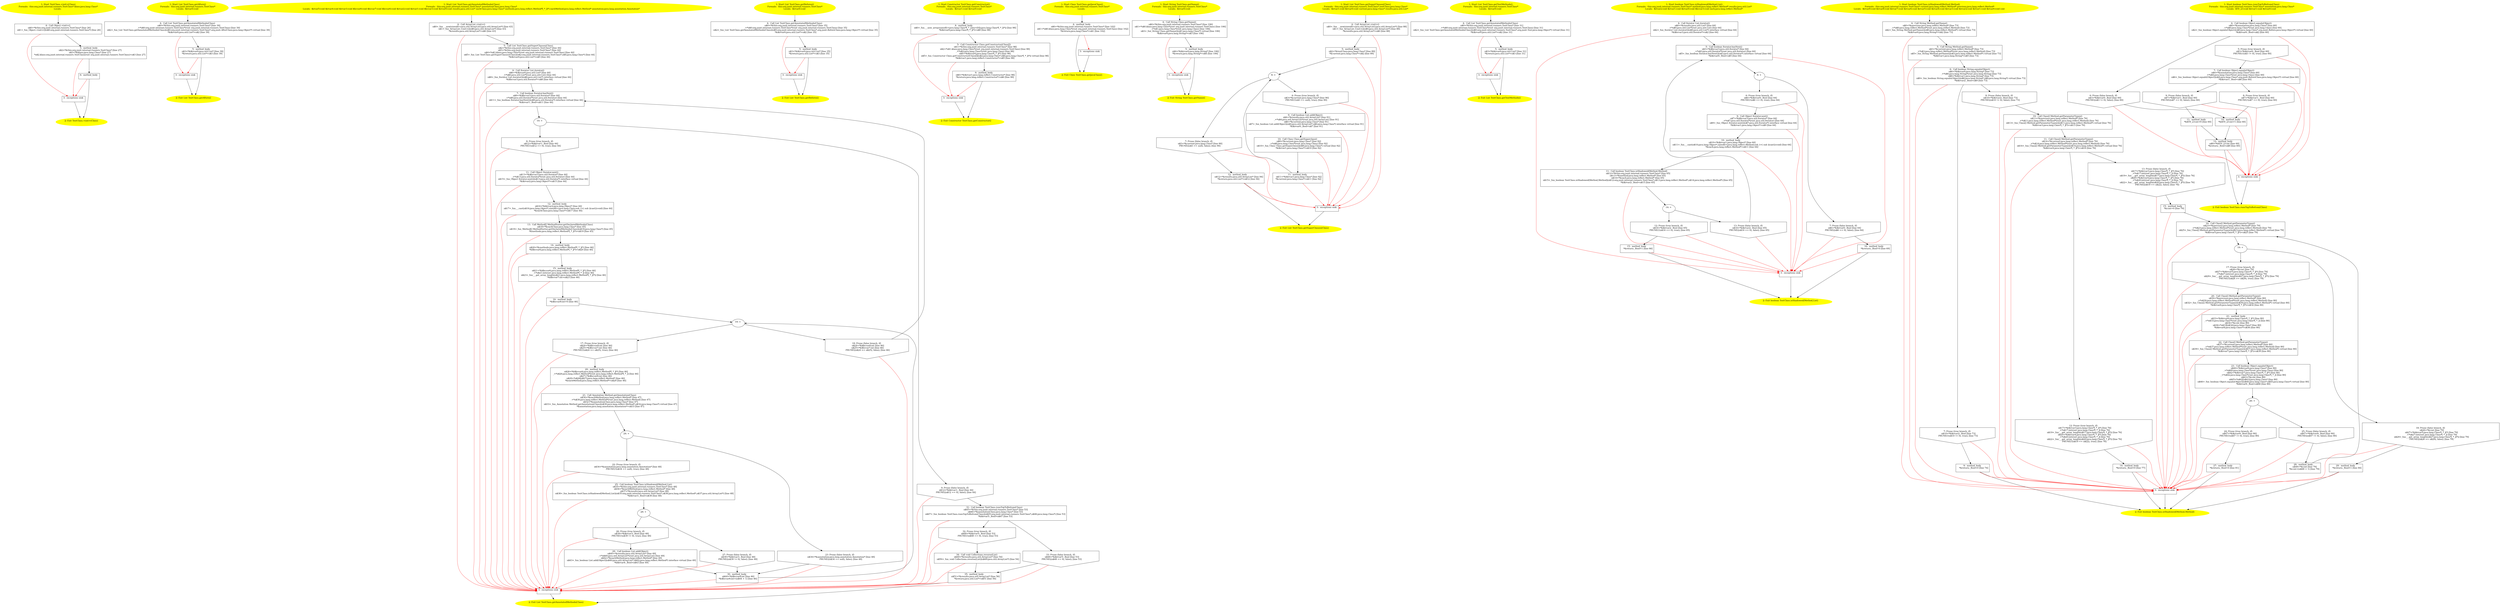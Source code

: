 /* @generated */
digraph cfg {
"org.junit.internal.runners.TestClass.<init>(java.lang.Class).6c0c68a8e4eb7776e8a618fce6b87029_1" [label="1: Start TestClass.<init>(Class)\nFormals:  this:org.junit.internal.runners.TestClass* klass:java.lang.Class*\nLocals:  \n  " color=yellow style=filled]
	

	 "org.junit.internal.runners.TestClass.<init>(java.lang.Class).6c0c68a8e4eb7776e8a618fce6b87029_1" -> "org.junit.internal.runners.TestClass.<init>(java.lang.Class).6c0c68a8e4eb7776e8a618fce6b87029_4" ;
"org.junit.internal.runners.TestClass.<init>(java.lang.Class).6c0c68a8e4eb7776e8a618fce6b87029_2" [label="2: Exit TestClass.<init>(Class) \n  " color=yellow style=filled]
	

"org.junit.internal.runners.TestClass.<init>(java.lang.Class).6c0c68a8e4eb7776e8a618fce6b87029_3" [label="3:  exceptions sink \n  " shape="box"]
	

	 "org.junit.internal.runners.TestClass.<init>(java.lang.Class).6c0c68a8e4eb7776e8a618fce6b87029_3" -> "org.junit.internal.runners.TestClass.<init>(java.lang.Class).6c0c68a8e4eb7776e8a618fce6b87029_2" ;
"org.junit.internal.runners.TestClass.<init>(java.lang.Class).6c0c68a8e4eb7776e8a618fce6b87029_4" [label="4:  Call Object.<init>() \n   n$0=*&this:org.junit.internal.runners.TestClass* [line 26]\n  n$1=_fun_Object.<init>()(n$0:org.junit.internal.runners.TestClass*) [line 26]\n " shape="box"]
	

	 "org.junit.internal.runners.TestClass.<init>(java.lang.Class).6c0c68a8e4eb7776e8a618fce6b87029_4" -> "org.junit.internal.runners.TestClass.<init>(java.lang.Class).6c0c68a8e4eb7776e8a618fce6b87029_5" ;
	 "org.junit.internal.runners.TestClass.<init>(java.lang.Class).6c0c68a8e4eb7776e8a618fce6b87029_4" -> "org.junit.internal.runners.TestClass.<init>(java.lang.Class).6c0c68a8e4eb7776e8a618fce6b87029_3" [color="red" ];
"org.junit.internal.runners.TestClass.<init>(java.lang.Class).6c0c68a8e4eb7776e8a618fce6b87029_5" [label="5:  method_body \n   n$2=*&this:org.junit.internal.runners.TestClass* [line 27]\n  n$3=*&klass:java.lang.Class* [line 27]\n  *n$2.klass:org.junit.internal.runners.TestClass(root org.junit.internal.runners.TestClass)=n$3 [line 27]\n " shape="box"]
	

	 "org.junit.internal.runners.TestClass.<init>(java.lang.Class).6c0c68a8e4eb7776e8a618fce6b87029_5" -> "org.junit.internal.runners.TestClass.<init>(java.lang.Class).6c0c68a8e4eb7776e8a618fce6b87029_6" ;
	 "org.junit.internal.runners.TestClass.<init>(java.lang.Class).6c0c68a8e4eb7776e8a618fce6b87029_5" -> "org.junit.internal.runners.TestClass.<init>(java.lang.Class).6c0c68a8e4eb7776e8a618fce6b87029_3" [color="red" ];
"org.junit.internal.runners.TestClass.<init>(java.lang.Class).6c0c68a8e4eb7776e8a618fce6b87029_6" [label="6:  method_body \n  " shape="box"]
	

	 "org.junit.internal.runners.TestClass.<init>(java.lang.Class).6c0c68a8e4eb7776e8a618fce6b87029_6" -> "org.junit.internal.runners.TestClass.<init>(java.lang.Class).6c0c68a8e4eb7776e8a618fce6b87029_2" ;
	 "org.junit.internal.runners.TestClass.<init>(java.lang.Class).6c0c68a8e4eb7776e8a618fce6b87029_6" -> "org.junit.internal.runners.TestClass.<init>(java.lang.Class).6c0c68a8e4eb7776e8a618fce6b87029_3" [color="red" ];
"org.junit.internal.runners.TestClass.getAfters():java.util.List.e5338665050c65eb6c5e5140fdf06db8_1" [label="1: Start List TestClass.getAfters()\nFormals:  this:org.junit.internal.runners.TestClass*\nLocals:  $irvar0:void \n  " color=yellow style=filled]
	

	 "org.junit.internal.runners.TestClass.getAfters():java.util.List.e5338665050c65eb6c5e5140fdf06db8_1" -> "org.junit.internal.runners.TestClass.getAfters():java.util.List.e5338665050c65eb6c5e5140fdf06db8_4" ;
"org.junit.internal.runners.TestClass.getAfters():java.util.List.e5338665050c65eb6c5e5140fdf06db8_2" [label="2: Exit List TestClass.getAfters() \n  " color=yellow style=filled]
	

"org.junit.internal.runners.TestClass.getAfters():java.util.List.e5338665050c65eb6c5e5140fdf06db8_3" [label="3:  exceptions sink \n  " shape="box"]
	

	 "org.junit.internal.runners.TestClass.getAfters():java.util.List.e5338665050c65eb6c5e5140fdf06db8_3" -> "org.junit.internal.runners.TestClass.getAfters():java.util.List.e5338665050c65eb6c5e5140fdf06db8_2" ;
"org.junit.internal.runners.TestClass.getAfters():java.util.List.e5338665050c65eb6c5e5140fdf06db8_4" [label="4:  Call List TestClass.getAnnotatedMethods(Class) \n   n$0=*&this:org.junit.internal.runners.TestClass* [line 39]\n  _=*n$0:org.junit.internal.runners.TestClass*(root org.junit.internal.runners.TestClass) [line 39]\n  n$2=_fun_List TestClass.getAnnotatedMethods(Class)(n$0:org.junit.internal.runners.TestClass*,org.junit.AfterClass:java.lang.Object*) virtual [line 39]\n  *&$irvar0:java.util.List*=n$2 [line 39]\n " shape="box"]
	

	 "org.junit.internal.runners.TestClass.getAfters():java.util.List.e5338665050c65eb6c5e5140fdf06db8_4" -> "org.junit.internal.runners.TestClass.getAfters():java.util.List.e5338665050c65eb6c5e5140fdf06db8_5" ;
	 "org.junit.internal.runners.TestClass.getAfters():java.util.List.e5338665050c65eb6c5e5140fdf06db8_4" -> "org.junit.internal.runners.TestClass.getAfters():java.util.List.e5338665050c65eb6c5e5140fdf06db8_3" [color="red" ];
"org.junit.internal.runners.TestClass.getAfters():java.util.List.e5338665050c65eb6c5e5140fdf06db8_5" [label="5:  method_body \n   n$3=*&$irvar0:java.util.List* [line 39]\n  *&return:java.util.List*=n$3 [line 39]\n " shape="box"]
	

	 "org.junit.internal.runners.TestClass.getAfters():java.util.List.e5338665050c65eb6c5e5140fdf06db8_5" -> "org.junit.internal.runners.TestClass.getAfters():java.util.List.e5338665050c65eb6c5e5140fdf06db8_2" ;
	 "org.junit.internal.runners.TestClass.getAfters():java.util.List.e5338665050c65eb6c5e5140fdf06db8_5" -> "org.junit.internal.runners.TestClass.getAfters():java.util.List.e5338665050c65eb6c5e5140fdf06db8_3" [color="red" ];
"org.junit.internal.runners.TestClass.getAnnotatedMethods(java.lang.Class):java.util.List.0c612e170a97fbf32b95e46c3983233b_1" [label="1: Start List TestClass.getAnnotatedMethods(Class)\nFormals:  this:org.junit.internal.runners.TestClass* annotationClass:java.lang.Class*\nLocals:  $irvar5:void $irvar4:void $irvar3:void $bcvar8:void $bcvar7:void $bcvar6:void $irvar2:void $irvar1:void $bcvar3:void $irvar0:void results:java.util.List* eachClass:java.lang.Class* methods:java.lang.reflect.Method*[_*_](*) eachMethod:java.lang.reflect.Method* annotation:java.lang.annotation.Annotation* \n  " color=yellow style=filled]
	

	 "org.junit.internal.runners.TestClass.getAnnotatedMethods(java.lang.Class):java.util.List.0c612e170a97fbf32b95e46c3983233b_1" -> "org.junit.internal.runners.TestClass.getAnnotatedMethods(java.lang.Class):java.util.List.0c612e170a97fbf32b95e46c3983233b_4" ;
"org.junit.internal.runners.TestClass.getAnnotatedMethods(java.lang.Class):java.util.List.0c612e170a97fbf32b95e46c3983233b_2" [label="2: Exit List TestClass.getAnnotatedMethods(Class) \n  " color=yellow style=filled]
	

"org.junit.internal.runners.TestClass.getAnnotatedMethods(java.lang.Class):java.util.List.0c612e170a97fbf32b95e46c3983233b_3" [label="3:  exceptions sink \n  " shape="box"]
	

	 "org.junit.internal.runners.TestClass.getAnnotatedMethods(java.lang.Class):java.util.List.0c612e170a97fbf32b95e46c3983233b_3" -> "org.junit.internal.runners.TestClass.getAnnotatedMethods(java.lang.Class):java.util.List.0c612e170a97fbf32b95e46c3983233b_2" ;
"org.junit.internal.runners.TestClass.getAnnotatedMethods(java.lang.Class):java.util.List.0c612e170a97fbf32b95e46c3983233b_4" [label="4:  Call ArrayList.<init>() \n   n$0=_fun___new(sizeof(t=java.util.ArrayList):java.util.ArrayList*) [line 43]\n  n$1=_fun_ArrayList.<init>()(n$0:java.util.ArrayList*) [line 43]\n  *&results:java.util.ArrayList*=n$0 [line 43]\n " shape="box"]
	

	 "org.junit.internal.runners.TestClass.getAnnotatedMethods(java.lang.Class):java.util.List.0c612e170a97fbf32b95e46c3983233b_4" -> "org.junit.internal.runners.TestClass.getAnnotatedMethods(java.lang.Class):java.util.List.0c612e170a97fbf32b95e46c3983233b_5" ;
	 "org.junit.internal.runners.TestClass.getAnnotatedMethods(java.lang.Class):java.util.List.0c612e170a97fbf32b95e46c3983233b_4" -> "org.junit.internal.runners.TestClass.getAnnotatedMethods(java.lang.Class):java.util.List.0c612e170a97fbf32b95e46c3983233b_3" [color="red" ];
"org.junit.internal.runners.TestClass.getAnnotatedMethods(java.lang.Class):java.util.List.0c612e170a97fbf32b95e46c3983233b_5" [label="5:  Call List TestClass.getSuperClasses(Class) \n   n$2=*&this:org.junit.internal.runners.TestClass* [line 44]\n  n$3=*&this:org.junit.internal.runners.TestClass* [line 44]\n  n$4=*n$3.klass:java.lang.Class*(root org.junit.internal.runners.TestClass) [line 44]\n  n$5=_fun_List TestClass.getSuperClasses(Class)(n$2:org.junit.internal.runners.TestClass*,n$4:java.lang.Class*) [line 44]\n  *&$irvar0:java.util.List*=n$5 [line 44]\n " shape="box"]
	

	 "org.junit.internal.runners.TestClass.getAnnotatedMethods(java.lang.Class):java.util.List.0c612e170a97fbf32b95e46c3983233b_5" -> "org.junit.internal.runners.TestClass.getAnnotatedMethods(java.lang.Class):java.util.List.0c612e170a97fbf32b95e46c3983233b_6" ;
	 "org.junit.internal.runners.TestClass.getAnnotatedMethods(java.lang.Class):java.util.List.0c612e170a97fbf32b95e46c3983233b_5" -> "org.junit.internal.runners.TestClass.getAnnotatedMethods(java.lang.Class):java.util.List.0c612e170a97fbf32b95e46c3983233b_3" [color="red" ];
"org.junit.internal.runners.TestClass.getAnnotatedMethods(java.lang.Class):java.util.List.0c612e170a97fbf32b95e46c3983233b_6" [label="6:  Call Iterator List.iterator() \n   n$6=*&$irvar0:java.util.List* [line 44]\n  _=*n$6:java.util.List*(root java.util.List) [line 44]\n  n$8=_fun_Iterator List.iterator()(n$6:java.util.List*) interface virtual [line 44]\n  *&$bcvar3:java.util.Iterator*=n$8 [line 44]\n " shape="box"]
	

	 "org.junit.internal.runners.TestClass.getAnnotatedMethods(java.lang.Class):java.util.List.0c612e170a97fbf32b95e46c3983233b_6" -> "org.junit.internal.runners.TestClass.getAnnotatedMethods(java.lang.Class):java.util.List.0c612e170a97fbf32b95e46c3983233b_7" ;
	 "org.junit.internal.runners.TestClass.getAnnotatedMethods(java.lang.Class):java.util.List.0c612e170a97fbf32b95e46c3983233b_6" -> "org.junit.internal.runners.TestClass.getAnnotatedMethods(java.lang.Class):java.util.List.0c612e170a97fbf32b95e46c3983233b_3" [color="red" ];
"org.junit.internal.runners.TestClass.getAnnotatedMethods(java.lang.Class):java.util.List.0c612e170a97fbf32b95e46c3983233b_7" [label="7:  Call boolean Iterator.hasNext() \n   n$9=*&$bcvar3:java.util.Iterator* [line 44]\n  _=*n$9:java.util.Iterator*(root java.util.Iterator) [line 44]\n  n$11=_fun_boolean Iterator.hasNext()(n$9:java.util.Iterator*) interface virtual [line 44]\n  *&$irvar1:_Bool=n$11 [line 44]\n " shape="box"]
	

	 "org.junit.internal.runners.TestClass.getAnnotatedMethods(java.lang.Class):java.util.List.0c612e170a97fbf32b95e46c3983233b_7" -> "org.junit.internal.runners.TestClass.getAnnotatedMethods(java.lang.Class):java.util.List.0c612e170a97fbf32b95e46c3983233b_10" ;
	 "org.junit.internal.runners.TestClass.getAnnotatedMethods(java.lang.Class):java.util.List.0c612e170a97fbf32b95e46c3983233b_7" -> "org.junit.internal.runners.TestClass.getAnnotatedMethods(java.lang.Class):java.util.List.0c612e170a97fbf32b95e46c3983233b_3" [color="red" ];
"org.junit.internal.runners.TestClass.getAnnotatedMethods(java.lang.Class):java.util.List.0c612e170a97fbf32b95e46c3983233b_8" [label="8: Prune (true branch, if) \n   n$12=*&$irvar1:_Bool [line 44]\n  PRUNE(!(n$12 == 0), true); [line 44]\n " shape="invhouse"]
	

	 "org.junit.internal.runners.TestClass.getAnnotatedMethods(java.lang.Class):java.util.List.0c612e170a97fbf32b95e46c3983233b_8" -> "org.junit.internal.runners.TestClass.getAnnotatedMethods(java.lang.Class):java.util.List.0c612e170a97fbf32b95e46c3983233b_11" ;
	 "org.junit.internal.runners.TestClass.getAnnotatedMethods(java.lang.Class):java.util.List.0c612e170a97fbf32b95e46c3983233b_8" -> "org.junit.internal.runners.TestClass.getAnnotatedMethods(java.lang.Class):java.util.List.0c612e170a97fbf32b95e46c3983233b_3" [color="red" ];
"org.junit.internal.runners.TestClass.getAnnotatedMethods(java.lang.Class):java.util.List.0c612e170a97fbf32b95e46c3983233b_9" [label="9: Prune (false branch, if) \n   n$12=*&$irvar1:_Bool [line 44]\n  PRUNE((n$12 == 0), false); [line 44]\n " shape="invhouse"]
	

	 "org.junit.internal.runners.TestClass.getAnnotatedMethods(java.lang.Class):java.util.List.0c612e170a97fbf32b95e46c3983233b_9" -> "org.junit.internal.runners.TestClass.getAnnotatedMethods(java.lang.Class):java.util.List.0c612e170a97fbf32b95e46c3983233b_31" ;
	 "org.junit.internal.runners.TestClass.getAnnotatedMethods(java.lang.Class):java.util.List.0c612e170a97fbf32b95e46c3983233b_9" -> "org.junit.internal.runners.TestClass.getAnnotatedMethods(java.lang.Class):java.util.List.0c612e170a97fbf32b95e46c3983233b_3" [color="red" ];
"org.junit.internal.runners.TestClass.getAnnotatedMethods(java.lang.Class):java.util.List.0c612e170a97fbf32b95e46c3983233b_10" [label="10: + \n  " ]
	

	 "org.junit.internal.runners.TestClass.getAnnotatedMethods(java.lang.Class):java.util.List.0c612e170a97fbf32b95e46c3983233b_10" -> "org.junit.internal.runners.TestClass.getAnnotatedMethods(java.lang.Class):java.util.List.0c612e170a97fbf32b95e46c3983233b_8" ;
	 "org.junit.internal.runners.TestClass.getAnnotatedMethods(java.lang.Class):java.util.List.0c612e170a97fbf32b95e46c3983233b_10" -> "org.junit.internal.runners.TestClass.getAnnotatedMethods(java.lang.Class):java.util.List.0c612e170a97fbf32b95e46c3983233b_9" ;
"org.junit.internal.runners.TestClass.getAnnotatedMethods(java.lang.Class):java.util.List.0c612e170a97fbf32b95e46c3983233b_11" [label="11:  Call Object Iterator.next() \n   n$13=*&$bcvar3:java.util.Iterator* [line 44]\n  _=*n$13:java.util.Iterator*(root java.util.Iterator) [line 44]\n  n$15=_fun_Object Iterator.next()(n$13:java.util.Iterator*) interface virtual [line 44]\n  *&$irvar2:java.lang.Object*=n$15 [line 44]\n " shape="box"]
	

	 "org.junit.internal.runners.TestClass.getAnnotatedMethods(java.lang.Class):java.util.List.0c612e170a97fbf32b95e46c3983233b_11" -> "org.junit.internal.runners.TestClass.getAnnotatedMethods(java.lang.Class):java.util.List.0c612e170a97fbf32b95e46c3983233b_12" ;
	 "org.junit.internal.runners.TestClass.getAnnotatedMethods(java.lang.Class):java.util.List.0c612e170a97fbf32b95e46c3983233b_11" -> "org.junit.internal.runners.TestClass.getAnnotatedMethods(java.lang.Class):java.util.List.0c612e170a97fbf32b95e46c3983233b_3" [color="red" ];
"org.junit.internal.runners.TestClass.getAnnotatedMethods(java.lang.Class):java.util.List.0c612e170a97fbf32b95e46c3983233b_12" [label="12:  method_body \n   n$16=*&$irvar2:java.lang.Object* [line 44]\n  n$17=_fun___cast(n$16:java.lang.Object*,sizeof(t=java.lang.Class;sub_t=( sub )(cast)):void) [line 44]\n  *&eachClass:java.lang.Class*=n$17 [line 44]\n " shape="box"]
	

	 "org.junit.internal.runners.TestClass.getAnnotatedMethods(java.lang.Class):java.util.List.0c612e170a97fbf32b95e46c3983233b_12" -> "org.junit.internal.runners.TestClass.getAnnotatedMethods(java.lang.Class):java.util.List.0c612e170a97fbf32b95e46c3983233b_13" ;
	 "org.junit.internal.runners.TestClass.getAnnotatedMethods(java.lang.Class):java.util.List.0c612e170a97fbf32b95e46c3983233b_12" -> "org.junit.internal.runners.TestClass.getAnnotatedMethods(java.lang.Class):java.util.List.0c612e170a97fbf32b95e46c3983233b_3" [color="red" ];
"org.junit.internal.runners.TestClass.getAnnotatedMethods(java.lang.Class):java.util.List.0c612e170a97fbf32b95e46c3983233b_13" [label="13:  Call Method[] MethodSorter.getDeclaredMethods(Class) \n   n$18=*&eachClass:java.lang.Class* [line 45]\n  n$19=_fun_Method[] MethodSorter.getDeclaredMethods(Class)(n$18:java.lang.Class*) [line 45]\n  *&methods:java.lang.reflect.Method*[_*_](*)=n$19 [line 45]\n " shape="box"]
	

	 "org.junit.internal.runners.TestClass.getAnnotatedMethods(java.lang.Class):java.util.List.0c612e170a97fbf32b95e46c3983233b_13" -> "org.junit.internal.runners.TestClass.getAnnotatedMethods(java.lang.Class):java.util.List.0c612e170a97fbf32b95e46c3983233b_14" ;
	 "org.junit.internal.runners.TestClass.getAnnotatedMethods(java.lang.Class):java.util.List.0c612e170a97fbf32b95e46c3983233b_13" -> "org.junit.internal.runners.TestClass.getAnnotatedMethods(java.lang.Class):java.util.List.0c612e170a97fbf32b95e46c3983233b_3" [color="red" ];
"org.junit.internal.runners.TestClass.getAnnotatedMethods(java.lang.Class):java.util.List.0c612e170a97fbf32b95e46c3983233b_14" [label="14:  method_body \n   n$20=*&methods:java.lang.reflect.Method*[_*_](*) [line 46]\n  *&$bcvar6:java.lang.reflect.Method*[_*_](*)=n$20 [line 46]\n " shape="box"]
	

	 "org.junit.internal.runners.TestClass.getAnnotatedMethods(java.lang.Class):java.util.List.0c612e170a97fbf32b95e46c3983233b_14" -> "org.junit.internal.runners.TestClass.getAnnotatedMethods(java.lang.Class):java.util.List.0c612e170a97fbf32b95e46c3983233b_15" ;
	 "org.junit.internal.runners.TestClass.getAnnotatedMethods(java.lang.Class):java.util.List.0c612e170a97fbf32b95e46c3983233b_14" -> "org.junit.internal.runners.TestClass.getAnnotatedMethods(java.lang.Class):java.util.List.0c612e170a97fbf32b95e46c3983233b_3" [color="red" ];
"org.junit.internal.runners.TestClass.getAnnotatedMethods(java.lang.Class):java.util.List.0c612e170a97fbf32b95e46c3983233b_15" [label="15:  method_body \n   n$21=*&$bcvar6:java.lang.reflect.Method*[_*_](*) [line 46]\n  _=*n$21:int(root java.lang.reflect.Method*[_*_]) [line 46]\n  n$23=_fun___get_array_length(n$21:java.lang.reflect.Method*[_*_](*)) [line 46]\n  *&$bcvar7:int=n$23 [line 46]\n " shape="box"]
	

	 "org.junit.internal.runners.TestClass.getAnnotatedMethods(java.lang.Class):java.util.List.0c612e170a97fbf32b95e46c3983233b_15" -> "org.junit.internal.runners.TestClass.getAnnotatedMethods(java.lang.Class):java.util.List.0c612e170a97fbf32b95e46c3983233b_16" ;
	 "org.junit.internal.runners.TestClass.getAnnotatedMethods(java.lang.Class):java.util.List.0c612e170a97fbf32b95e46c3983233b_15" -> "org.junit.internal.runners.TestClass.getAnnotatedMethods(java.lang.Class):java.util.List.0c612e170a97fbf32b95e46c3983233b_3" [color="red" ];
"org.junit.internal.runners.TestClass.getAnnotatedMethods(java.lang.Class):java.util.List.0c612e170a97fbf32b95e46c3983233b_16" [label="16:  method_body \n   *&$bcvar8:int=0 [line 46]\n " shape="box"]
	

	 "org.junit.internal.runners.TestClass.getAnnotatedMethods(java.lang.Class):java.util.List.0c612e170a97fbf32b95e46c3983233b_16" -> "org.junit.internal.runners.TestClass.getAnnotatedMethods(java.lang.Class):java.util.List.0c612e170a97fbf32b95e46c3983233b_19" ;
	 "org.junit.internal.runners.TestClass.getAnnotatedMethods(java.lang.Class):java.util.List.0c612e170a97fbf32b95e46c3983233b_16" -> "org.junit.internal.runners.TestClass.getAnnotatedMethods(java.lang.Class):java.util.List.0c612e170a97fbf32b95e46c3983233b_3" [color="red" ];
"org.junit.internal.runners.TestClass.getAnnotatedMethods(java.lang.Class):java.util.List.0c612e170a97fbf32b95e46c3983233b_17" [label="17: Prune (true branch, if) \n   n$24=*&$bcvar8:int [line 46]\n  n$25=*&$bcvar7:int [line 46]\n  PRUNE(!(n$24 >= n$25), true); [line 46]\n " shape="invhouse"]
	

	 "org.junit.internal.runners.TestClass.getAnnotatedMethods(java.lang.Class):java.util.List.0c612e170a97fbf32b95e46c3983233b_17" -> "org.junit.internal.runners.TestClass.getAnnotatedMethods(java.lang.Class):java.util.List.0c612e170a97fbf32b95e46c3983233b_20" ;
	 "org.junit.internal.runners.TestClass.getAnnotatedMethods(java.lang.Class):java.util.List.0c612e170a97fbf32b95e46c3983233b_17" -> "org.junit.internal.runners.TestClass.getAnnotatedMethods(java.lang.Class):java.util.List.0c612e170a97fbf32b95e46c3983233b_3" [color="red" ];
"org.junit.internal.runners.TestClass.getAnnotatedMethods(java.lang.Class):java.util.List.0c612e170a97fbf32b95e46c3983233b_18" [label="18: Prune (false branch, if) \n   n$24=*&$bcvar8:int [line 46]\n  n$25=*&$bcvar7:int [line 46]\n  PRUNE((n$24 >= n$25), false); [line 46]\n " shape="invhouse"]
	

	 "org.junit.internal.runners.TestClass.getAnnotatedMethods(java.lang.Class):java.util.List.0c612e170a97fbf32b95e46c3983233b_18" -> "org.junit.internal.runners.TestClass.getAnnotatedMethods(java.lang.Class):java.util.List.0c612e170a97fbf32b95e46c3983233b_7" ;
	 "org.junit.internal.runners.TestClass.getAnnotatedMethods(java.lang.Class):java.util.List.0c612e170a97fbf32b95e46c3983233b_18" -> "org.junit.internal.runners.TestClass.getAnnotatedMethods(java.lang.Class):java.util.List.0c612e170a97fbf32b95e46c3983233b_3" [color="red" ];
"org.junit.internal.runners.TestClass.getAnnotatedMethods(java.lang.Class):java.util.List.0c612e170a97fbf32b95e46c3983233b_19" [label="19: + \n  " ]
	

	 "org.junit.internal.runners.TestClass.getAnnotatedMethods(java.lang.Class):java.util.List.0c612e170a97fbf32b95e46c3983233b_19" -> "org.junit.internal.runners.TestClass.getAnnotatedMethods(java.lang.Class):java.util.List.0c612e170a97fbf32b95e46c3983233b_17" ;
	 "org.junit.internal.runners.TestClass.getAnnotatedMethods(java.lang.Class):java.util.List.0c612e170a97fbf32b95e46c3983233b_19" -> "org.junit.internal.runners.TestClass.getAnnotatedMethods(java.lang.Class):java.util.List.0c612e170a97fbf32b95e46c3983233b_18" ;
"org.junit.internal.runners.TestClass.getAnnotatedMethods(java.lang.Class):java.util.List.0c612e170a97fbf32b95e46c3983233b_20" [label="20:  method_body \n   n$26=*&$bcvar6:java.lang.reflect.Method*[_*_](*) [line 46]\n  _=*n$26:java.lang.reflect.Method*(root java.lang.reflect.Method*[_*_]) [line 46]\n  n$27=*&$bcvar8:int [line 46]\n  n$29=*n$26[n$27]:java.lang.reflect.Method* [line 46]\n  *&eachMethod:java.lang.reflect.Method*=n$29 [line 46]\n " shape="box"]
	

	 "org.junit.internal.runners.TestClass.getAnnotatedMethods(java.lang.Class):java.util.List.0c612e170a97fbf32b95e46c3983233b_20" -> "org.junit.internal.runners.TestClass.getAnnotatedMethods(java.lang.Class):java.util.List.0c612e170a97fbf32b95e46c3983233b_21" ;
	 "org.junit.internal.runners.TestClass.getAnnotatedMethods(java.lang.Class):java.util.List.0c612e170a97fbf32b95e46c3983233b_20" -> "org.junit.internal.runners.TestClass.getAnnotatedMethods(java.lang.Class):java.util.List.0c612e170a97fbf32b95e46c3983233b_3" [color="red" ];
"org.junit.internal.runners.TestClass.getAnnotatedMethods(java.lang.Class):java.util.List.0c612e170a97fbf32b95e46c3983233b_21" [label="21:  Call Annotation Method.getAnnotation(Class) \n   n$30=*&eachMethod:java.lang.reflect.Method* [line 47]\n  _=*n$30:java.lang.reflect.Method*(root java.lang.reflect.Method) [line 47]\n  n$32=*&annotationClass:java.lang.Class* [line 47]\n  n$33=_fun_Annotation Method.getAnnotation(Class)(n$30:java.lang.reflect.Method*,n$32:java.lang.Class*) virtual [line 47]\n  *&annotation:java.lang.annotation.Annotation*=n$33 [line 47]\n " shape="box"]
	

	 "org.junit.internal.runners.TestClass.getAnnotatedMethods(java.lang.Class):java.util.List.0c612e170a97fbf32b95e46c3983233b_21" -> "org.junit.internal.runners.TestClass.getAnnotatedMethods(java.lang.Class):java.util.List.0c612e170a97fbf32b95e46c3983233b_24" ;
	 "org.junit.internal.runners.TestClass.getAnnotatedMethods(java.lang.Class):java.util.List.0c612e170a97fbf32b95e46c3983233b_21" -> "org.junit.internal.runners.TestClass.getAnnotatedMethods(java.lang.Class):java.util.List.0c612e170a97fbf32b95e46c3983233b_3" [color="red" ];
"org.junit.internal.runners.TestClass.getAnnotatedMethods(java.lang.Class):java.util.List.0c612e170a97fbf32b95e46c3983233b_22" [label="22: Prune (true branch, if) \n   n$34=*&annotation:java.lang.annotation.Annotation* [line 48]\n  PRUNE(!(n$34 == null), true); [line 48]\n " shape="invhouse"]
	

	 "org.junit.internal.runners.TestClass.getAnnotatedMethods(java.lang.Class):java.util.List.0c612e170a97fbf32b95e46c3983233b_22" -> "org.junit.internal.runners.TestClass.getAnnotatedMethods(java.lang.Class):java.util.List.0c612e170a97fbf32b95e46c3983233b_25" ;
	 "org.junit.internal.runners.TestClass.getAnnotatedMethods(java.lang.Class):java.util.List.0c612e170a97fbf32b95e46c3983233b_22" -> "org.junit.internal.runners.TestClass.getAnnotatedMethods(java.lang.Class):java.util.List.0c612e170a97fbf32b95e46c3983233b_3" [color="red" ];
"org.junit.internal.runners.TestClass.getAnnotatedMethods(java.lang.Class):java.util.List.0c612e170a97fbf32b95e46c3983233b_23" [label="23: Prune (false branch, if) \n   n$34=*&annotation:java.lang.annotation.Annotation* [line 48]\n  PRUNE((n$34 == null), false); [line 48]\n " shape="invhouse"]
	

	 "org.junit.internal.runners.TestClass.getAnnotatedMethods(java.lang.Class):java.util.List.0c612e170a97fbf32b95e46c3983233b_23" -> "org.junit.internal.runners.TestClass.getAnnotatedMethods(java.lang.Class):java.util.List.0c612e170a97fbf32b95e46c3983233b_30" ;
	 "org.junit.internal.runners.TestClass.getAnnotatedMethods(java.lang.Class):java.util.List.0c612e170a97fbf32b95e46c3983233b_23" -> "org.junit.internal.runners.TestClass.getAnnotatedMethods(java.lang.Class):java.util.List.0c612e170a97fbf32b95e46c3983233b_3" [color="red" ];
"org.junit.internal.runners.TestClass.getAnnotatedMethods(java.lang.Class):java.util.List.0c612e170a97fbf32b95e46c3983233b_24" [label="24: + \n  " ]
	

	 "org.junit.internal.runners.TestClass.getAnnotatedMethods(java.lang.Class):java.util.List.0c612e170a97fbf32b95e46c3983233b_24" -> "org.junit.internal.runners.TestClass.getAnnotatedMethods(java.lang.Class):java.util.List.0c612e170a97fbf32b95e46c3983233b_22" ;
	 "org.junit.internal.runners.TestClass.getAnnotatedMethods(java.lang.Class):java.util.List.0c612e170a97fbf32b95e46c3983233b_24" -> "org.junit.internal.runners.TestClass.getAnnotatedMethods(java.lang.Class):java.util.List.0c612e170a97fbf32b95e46c3983233b_23" ;
"org.junit.internal.runners.TestClass.getAnnotatedMethods(java.lang.Class):java.util.List.0c612e170a97fbf32b95e46c3983233b_25" [label="25:  Call boolean TestClass.isShadowed(Method,List) \n   n$35=*&this:org.junit.internal.runners.TestClass* [line 48]\n  n$36=*&eachMethod:java.lang.reflect.Method* [line 48]\n  n$37=*&results:java.util.ArrayList* [line 48]\n  n$38=_fun_boolean TestClass.isShadowed(Method,List)(n$35:org.junit.internal.runners.TestClass*,n$36:java.lang.reflect.Method*,n$37:java.util.ArrayList*) [line 48]\n  *&$irvar3:_Bool=n$38 [line 48]\n " shape="box"]
	

	 "org.junit.internal.runners.TestClass.getAnnotatedMethods(java.lang.Class):java.util.List.0c612e170a97fbf32b95e46c3983233b_25" -> "org.junit.internal.runners.TestClass.getAnnotatedMethods(java.lang.Class):java.util.List.0c612e170a97fbf32b95e46c3983233b_28" ;
	 "org.junit.internal.runners.TestClass.getAnnotatedMethods(java.lang.Class):java.util.List.0c612e170a97fbf32b95e46c3983233b_25" -> "org.junit.internal.runners.TestClass.getAnnotatedMethods(java.lang.Class):java.util.List.0c612e170a97fbf32b95e46c3983233b_3" [color="red" ];
"org.junit.internal.runners.TestClass.getAnnotatedMethods(java.lang.Class):java.util.List.0c612e170a97fbf32b95e46c3983233b_26" [label="26: Prune (true branch, if) \n   n$39=*&$irvar3:_Bool [line 48]\n  PRUNE(!(n$39 != 0), true); [line 48]\n " shape="invhouse"]
	

	 "org.junit.internal.runners.TestClass.getAnnotatedMethods(java.lang.Class):java.util.List.0c612e170a97fbf32b95e46c3983233b_26" -> "org.junit.internal.runners.TestClass.getAnnotatedMethods(java.lang.Class):java.util.List.0c612e170a97fbf32b95e46c3983233b_29" ;
	 "org.junit.internal.runners.TestClass.getAnnotatedMethods(java.lang.Class):java.util.List.0c612e170a97fbf32b95e46c3983233b_26" -> "org.junit.internal.runners.TestClass.getAnnotatedMethods(java.lang.Class):java.util.List.0c612e170a97fbf32b95e46c3983233b_3" [color="red" ];
"org.junit.internal.runners.TestClass.getAnnotatedMethods(java.lang.Class):java.util.List.0c612e170a97fbf32b95e46c3983233b_27" [label="27: Prune (false branch, if) \n   n$39=*&$irvar3:_Bool [line 48]\n  PRUNE((n$39 != 0), false); [line 48]\n " shape="invhouse"]
	

	 "org.junit.internal.runners.TestClass.getAnnotatedMethods(java.lang.Class):java.util.List.0c612e170a97fbf32b95e46c3983233b_27" -> "org.junit.internal.runners.TestClass.getAnnotatedMethods(java.lang.Class):java.util.List.0c612e170a97fbf32b95e46c3983233b_30" ;
	 "org.junit.internal.runners.TestClass.getAnnotatedMethods(java.lang.Class):java.util.List.0c612e170a97fbf32b95e46c3983233b_27" -> "org.junit.internal.runners.TestClass.getAnnotatedMethods(java.lang.Class):java.util.List.0c612e170a97fbf32b95e46c3983233b_3" [color="red" ];
"org.junit.internal.runners.TestClass.getAnnotatedMethods(java.lang.Class):java.util.List.0c612e170a97fbf32b95e46c3983233b_28" [label="28: + \n  " ]
	

	 "org.junit.internal.runners.TestClass.getAnnotatedMethods(java.lang.Class):java.util.List.0c612e170a97fbf32b95e46c3983233b_28" -> "org.junit.internal.runners.TestClass.getAnnotatedMethods(java.lang.Class):java.util.List.0c612e170a97fbf32b95e46c3983233b_26" ;
	 "org.junit.internal.runners.TestClass.getAnnotatedMethods(java.lang.Class):java.util.List.0c612e170a97fbf32b95e46c3983233b_28" -> "org.junit.internal.runners.TestClass.getAnnotatedMethods(java.lang.Class):java.util.List.0c612e170a97fbf32b95e46c3983233b_27" ;
"org.junit.internal.runners.TestClass.getAnnotatedMethods(java.lang.Class):java.util.List.0c612e170a97fbf32b95e46c3983233b_29" [label="29:  Call boolean List.add(Object) \n   n$40=*&results:java.util.ArrayList* [line 49]\n  _=*n$40:java.util.ArrayList*(root java.util.ArrayList) [line 49]\n  n$42=*&eachMethod:java.lang.reflect.Method* [line 49]\n  n$43=_fun_boolean List.add(Object)(n$40:java.util.ArrayList*,n$42:java.lang.reflect.Method*) interface virtual [line 49]\n  *&$irvar4:_Bool=n$43 [line 49]\n " shape="box"]
	

	 "org.junit.internal.runners.TestClass.getAnnotatedMethods(java.lang.Class):java.util.List.0c612e170a97fbf32b95e46c3983233b_29" -> "org.junit.internal.runners.TestClass.getAnnotatedMethods(java.lang.Class):java.util.List.0c612e170a97fbf32b95e46c3983233b_30" ;
	 "org.junit.internal.runners.TestClass.getAnnotatedMethods(java.lang.Class):java.util.List.0c612e170a97fbf32b95e46c3983233b_29" -> "org.junit.internal.runners.TestClass.getAnnotatedMethods(java.lang.Class):java.util.List.0c612e170a97fbf32b95e46c3983233b_3" [color="red" ];
"org.junit.internal.runners.TestClass.getAnnotatedMethods(java.lang.Class):java.util.List.0c612e170a97fbf32b95e46c3983233b_30" [label="30:  method_body \n   n$44=*&$bcvar8:int [line 46]\n  *&$bcvar8:int=(n$44 + 1) [line 46]\n " shape="box"]
	

	 "org.junit.internal.runners.TestClass.getAnnotatedMethods(java.lang.Class):java.util.List.0c612e170a97fbf32b95e46c3983233b_30" -> "org.junit.internal.runners.TestClass.getAnnotatedMethods(java.lang.Class):java.util.List.0c612e170a97fbf32b95e46c3983233b_19" ;
	 "org.junit.internal.runners.TestClass.getAnnotatedMethods(java.lang.Class):java.util.List.0c612e170a97fbf32b95e46c3983233b_30" -> "org.junit.internal.runners.TestClass.getAnnotatedMethods(java.lang.Class):java.util.List.0c612e170a97fbf32b95e46c3983233b_3" [color="red" ];
"org.junit.internal.runners.TestClass.getAnnotatedMethods(java.lang.Class):java.util.List.0c612e170a97fbf32b95e46c3983233b_31" [label="31:  Call boolean TestClass.runsTopToBottom(Class) \n   n$45=*&this:org.junit.internal.runners.TestClass* [line 53]\n  n$46=*&annotationClass:java.lang.Class* [line 53]\n  n$47=_fun_boolean TestClass.runsTopToBottom(Class)(n$45:org.junit.internal.runners.TestClass*,n$46:java.lang.Class*) [line 53]\n  *&$irvar5:_Bool=n$47 [line 53]\n " shape="box"]
	

	 "org.junit.internal.runners.TestClass.getAnnotatedMethods(java.lang.Class):java.util.List.0c612e170a97fbf32b95e46c3983233b_31" -> "org.junit.internal.runners.TestClass.getAnnotatedMethods(java.lang.Class):java.util.List.0c612e170a97fbf32b95e46c3983233b_32" ;
	 "org.junit.internal.runners.TestClass.getAnnotatedMethods(java.lang.Class):java.util.List.0c612e170a97fbf32b95e46c3983233b_31" -> "org.junit.internal.runners.TestClass.getAnnotatedMethods(java.lang.Class):java.util.List.0c612e170a97fbf32b95e46c3983233b_33" ;
	 "org.junit.internal.runners.TestClass.getAnnotatedMethods(java.lang.Class):java.util.List.0c612e170a97fbf32b95e46c3983233b_31" -> "org.junit.internal.runners.TestClass.getAnnotatedMethods(java.lang.Class):java.util.List.0c612e170a97fbf32b95e46c3983233b_3" [color="red" ];
"org.junit.internal.runners.TestClass.getAnnotatedMethods(java.lang.Class):java.util.List.0c612e170a97fbf32b95e46c3983233b_32" [label="32: Prune (true branch, if) \n   n$48=*&$irvar5:_Bool [line 53]\n  PRUNE(!(n$48 == 0), true); [line 53]\n " shape="invhouse"]
	

	 "org.junit.internal.runners.TestClass.getAnnotatedMethods(java.lang.Class):java.util.List.0c612e170a97fbf32b95e46c3983233b_32" -> "org.junit.internal.runners.TestClass.getAnnotatedMethods(java.lang.Class):java.util.List.0c612e170a97fbf32b95e46c3983233b_34" ;
	 "org.junit.internal.runners.TestClass.getAnnotatedMethods(java.lang.Class):java.util.List.0c612e170a97fbf32b95e46c3983233b_32" -> "org.junit.internal.runners.TestClass.getAnnotatedMethods(java.lang.Class):java.util.List.0c612e170a97fbf32b95e46c3983233b_3" [color="red" ];
"org.junit.internal.runners.TestClass.getAnnotatedMethods(java.lang.Class):java.util.List.0c612e170a97fbf32b95e46c3983233b_33" [label="33: Prune (false branch, if) \n   n$48=*&$irvar5:_Bool [line 53]\n  PRUNE((n$48 == 0), false); [line 53]\n " shape="invhouse"]
	

	 "org.junit.internal.runners.TestClass.getAnnotatedMethods(java.lang.Class):java.util.List.0c612e170a97fbf32b95e46c3983233b_33" -> "org.junit.internal.runners.TestClass.getAnnotatedMethods(java.lang.Class):java.util.List.0c612e170a97fbf32b95e46c3983233b_35" ;
	 "org.junit.internal.runners.TestClass.getAnnotatedMethods(java.lang.Class):java.util.List.0c612e170a97fbf32b95e46c3983233b_33" -> "org.junit.internal.runners.TestClass.getAnnotatedMethods(java.lang.Class):java.util.List.0c612e170a97fbf32b95e46c3983233b_3" [color="red" ];
"org.junit.internal.runners.TestClass.getAnnotatedMethods(java.lang.Class):java.util.List.0c612e170a97fbf32b95e46c3983233b_34" [label="34:  Call void Collections.reverse(List) \n   n$49=*&results:java.util.ArrayList* [line 54]\n  n$50=_fun_void Collections.reverse(List)(n$49:java.util.ArrayList*) [line 54]\n " shape="box"]
	

	 "org.junit.internal.runners.TestClass.getAnnotatedMethods(java.lang.Class):java.util.List.0c612e170a97fbf32b95e46c3983233b_34" -> "org.junit.internal.runners.TestClass.getAnnotatedMethods(java.lang.Class):java.util.List.0c612e170a97fbf32b95e46c3983233b_35" ;
	 "org.junit.internal.runners.TestClass.getAnnotatedMethods(java.lang.Class):java.util.List.0c612e170a97fbf32b95e46c3983233b_34" -> "org.junit.internal.runners.TestClass.getAnnotatedMethods(java.lang.Class):java.util.List.0c612e170a97fbf32b95e46c3983233b_3" [color="red" ];
"org.junit.internal.runners.TestClass.getAnnotatedMethods(java.lang.Class):java.util.List.0c612e170a97fbf32b95e46c3983233b_35" [label="35:  method_body \n   n$51=*&results:java.util.ArrayList* [line 56]\n  *&return:java.util.List*=n$51 [line 56]\n " shape="box"]
	

	 "org.junit.internal.runners.TestClass.getAnnotatedMethods(java.lang.Class):java.util.List.0c612e170a97fbf32b95e46c3983233b_35" -> "org.junit.internal.runners.TestClass.getAnnotatedMethods(java.lang.Class):java.util.List.0c612e170a97fbf32b95e46c3983233b_2" ;
	 "org.junit.internal.runners.TestClass.getAnnotatedMethods(java.lang.Class):java.util.List.0c612e170a97fbf32b95e46c3983233b_35" -> "org.junit.internal.runners.TestClass.getAnnotatedMethods(java.lang.Class):java.util.List.0c612e170a97fbf32b95e46c3983233b_3" [color="red" ];
"org.junit.internal.runners.TestClass.getBefores():java.util.List.b98ba55fab08287d1afdffaffc09db26_1" [label="1: Start List TestClass.getBefores()\nFormals:  this:org.junit.internal.runners.TestClass*\nLocals:  $irvar0:void \n  " color=yellow style=filled]
	

	 "org.junit.internal.runners.TestClass.getBefores():java.util.List.b98ba55fab08287d1afdffaffc09db26_1" -> "org.junit.internal.runners.TestClass.getBefores():java.util.List.b98ba55fab08287d1afdffaffc09db26_4" ;
"org.junit.internal.runners.TestClass.getBefores():java.util.List.b98ba55fab08287d1afdffaffc09db26_2" [label="2: Exit List TestClass.getBefores() \n  " color=yellow style=filled]
	

"org.junit.internal.runners.TestClass.getBefores():java.util.List.b98ba55fab08287d1afdffaffc09db26_3" [label="3:  exceptions sink \n  " shape="box"]
	

	 "org.junit.internal.runners.TestClass.getBefores():java.util.List.b98ba55fab08287d1afdffaffc09db26_3" -> "org.junit.internal.runners.TestClass.getBefores():java.util.List.b98ba55fab08287d1afdffaffc09db26_2" ;
"org.junit.internal.runners.TestClass.getBefores():java.util.List.b98ba55fab08287d1afdffaffc09db26_4" [label="4:  Call List TestClass.getAnnotatedMethods(Class) \n   n$0=*&this:org.junit.internal.runners.TestClass* [line 35]\n  _=*n$0:org.junit.internal.runners.TestClass*(root org.junit.internal.runners.TestClass) [line 35]\n  n$2=_fun_List TestClass.getAnnotatedMethods(Class)(n$0:org.junit.internal.runners.TestClass*,org.junit.BeforeClass:java.lang.Object*) virtual [line 35]\n  *&$irvar0:java.util.List*=n$2 [line 35]\n " shape="box"]
	

	 "org.junit.internal.runners.TestClass.getBefores():java.util.List.b98ba55fab08287d1afdffaffc09db26_4" -> "org.junit.internal.runners.TestClass.getBefores():java.util.List.b98ba55fab08287d1afdffaffc09db26_5" ;
	 "org.junit.internal.runners.TestClass.getBefores():java.util.List.b98ba55fab08287d1afdffaffc09db26_4" -> "org.junit.internal.runners.TestClass.getBefores():java.util.List.b98ba55fab08287d1afdffaffc09db26_3" [color="red" ];
"org.junit.internal.runners.TestClass.getBefores():java.util.List.b98ba55fab08287d1afdffaffc09db26_5" [label="5:  method_body \n   n$3=*&$irvar0:java.util.List* [line 35]\n  *&return:java.util.List*=n$3 [line 35]\n " shape="box"]
	

	 "org.junit.internal.runners.TestClass.getBefores():java.util.List.b98ba55fab08287d1afdffaffc09db26_5" -> "org.junit.internal.runners.TestClass.getBefores():java.util.List.b98ba55fab08287d1afdffaffc09db26_2" ;
	 "org.junit.internal.runners.TestClass.getBefores():java.util.List.b98ba55fab08287d1afdffaffc09db26_5" -> "org.junit.internal.runners.TestClass.getBefores():java.util.List.b98ba55fab08287d1afdffaffc09db26_3" [color="red" ];
"org.junit.internal.runners.TestClass.getConstructor():java.lang.reflect.Constructor.8b9895ff88a103b8bd50e18f3adc978d_1" [label="1: Start Constructor TestClass.getConstructor()\nFormals:  this:org.junit.internal.runners.TestClass*\nLocals:  $irvar1:void $irvar0:void \n  " color=yellow style=filled]
	

	 "org.junit.internal.runners.TestClass.getConstructor():java.lang.reflect.Constructor.8b9895ff88a103b8bd50e18f3adc978d_1" -> "org.junit.internal.runners.TestClass.getConstructor():java.lang.reflect.Constructor.8b9895ff88a103b8bd50e18f3adc978d_4" ;
"org.junit.internal.runners.TestClass.getConstructor():java.lang.reflect.Constructor.8b9895ff88a103b8bd50e18f3adc978d_2" [label="2: Exit Constructor TestClass.getConstructor() \n  " color=yellow style=filled]
	

"org.junit.internal.runners.TestClass.getConstructor():java.lang.reflect.Constructor.8b9895ff88a103b8bd50e18f3adc978d_3" [label="3:  exceptions sink \n  " shape="box"]
	

	 "org.junit.internal.runners.TestClass.getConstructor():java.lang.reflect.Constructor.8b9895ff88a103b8bd50e18f3adc978d_3" -> "org.junit.internal.runners.TestClass.getConstructor():java.lang.reflect.Constructor.8b9895ff88a103b8bd50e18f3adc978d_2" ;
"org.junit.internal.runners.TestClass.getConstructor():java.lang.reflect.Constructor.8b9895ff88a103b8bd50e18f3adc978d_4" [label="4:  method_body \n   n$0=_fun___new_array(sizeof(t=java.lang.Class*[_*_];len=[0]):java.lang.Class*[_*_](*)) [line 98]\n  *&$irvar0:java.lang.Class*[_*_](*)=n$0 [line 98]\n " shape="box"]
	

	 "org.junit.internal.runners.TestClass.getConstructor():java.lang.reflect.Constructor.8b9895ff88a103b8bd50e18f3adc978d_4" -> "org.junit.internal.runners.TestClass.getConstructor():java.lang.reflect.Constructor.8b9895ff88a103b8bd50e18f3adc978d_5" ;
	 "org.junit.internal.runners.TestClass.getConstructor():java.lang.reflect.Constructor.8b9895ff88a103b8bd50e18f3adc978d_4" -> "org.junit.internal.runners.TestClass.getConstructor():java.lang.reflect.Constructor.8b9895ff88a103b8bd50e18f3adc978d_3" [color="red" ];
"org.junit.internal.runners.TestClass.getConstructor():java.lang.reflect.Constructor.8b9895ff88a103b8bd50e18f3adc978d_5" [label="5:  Call Constructor Class.getConstructor(Class[]) \n   n$1=*&this:org.junit.internal.runners.TestClass* [line 98]\n  n$2=*n$1.klass:java.lang.Class*(root org.junit.internal.runners.TestClass) [line 98]\n  _=*n$2:java.lang.Class*(root java.lang.Class) [line 98]\n  n$4=*&$irvar0:java.lang.Class*[_*_](*) [line 98]\n  n$5=_fun_Constructor Class.getConstructor(Class[])(n$2:java.lang.Class*,n$4:java.lang.Class*[_*_](*)) virtual [line 98]\n  *&$irvar1:java.lang.reflect.Constructor*=n$5 [line 98]\n " shape="box"]
	

	 "org.junit.internal.runners.TestClass.getConstructor():java.lang.reflect.Constructor.8b9895ff88a103b8bd50e18f3adc978d_5" -> "org.junit.internal.runners.TestClass.getConstructor():java.lang.reflect.Constructor.8b9895ff88a103b8bd50e18f3adc978d_6" ;
	 "org.junit.internal.runners.TestClass.getConstructor():java.lang.reflect.Constructor.8b9895ff88a103b8bd50e18f3adc978d_5" -> "org.junit.internal.runners.TestClass.getConstructor():java.lang.reflect.Constructor.8b9895ff88a103b8bd50e18f3adc978d_3" [color="red" ];
"org.junit.internal.runners.TestClass.getConstructor():java.lang.reflect.Constructor.8b9895ff88a103b8bd50e18f3adc978d_6" [label="6:  method_body \n   n$6=*&$irvar1:java.lang.reflect.Constructor* [line 98]\n  *&return:java.lang.reflect.Constructor*=n$6 [line 98]\n " shape="box"]
	

	 "org.junit.internal.runners.TestClass.getConstructor():java.lang.reflect.Constructor.8b9895ff88a103b8bd50e18f3adc978d_6" -> "org.junit.internal.runners.TestClass.getConstructor():java.lang.reflect.Constructor.8b9895ff88a103b8bd50e18f3adc978d_2" ;
	 "org.junit.internal.runners.TestClass.getConstructor():java.lang.reflect.Constructor.8b9895ff88a103b8bd50e18f3adc978d_6" -> "org.junit.internal.runners.TestClass.getConstructor():java.lang.reflect.Constructor.8b9895ff88a103b8bd50e18f3adc978d_3" [color="red" ];
"org.junit.internal.runners.TestClass.getJavaClass():java.lang.Class.e41e6126ba2e6d23143bd6d29352e3b4_1" [label="1: Start Class TestClass.getJavaClass()\nFormals:  this:org.junit.internal.runners.TestClass*\nLocals:  \n  " color=yellow style=filled]
	

	 "org.junit.internal.runners.TestClass.getJavaClass():java.lang.Class.e41e6126ba2e6d23143bd6d29352e3b4_1" -> "org.junit.internal.runners.TestClass.getJavaClass():java.lang.Class.e41e6126ba2e6d23143bd6d29352e3b4_4" ;
"org.junit.internal.runners.TestClass.getJavaClass():java.lang.Class.e41e6126ba2e6d23143bd6d29352e3b4_2" [label="2: Exit Class TestClass.getJavaClass() \n  " color=yellow style=filled]
	

"org.junit.internal.runners.TestClass.getJavaClass():java.lang.Class.e41e6126ba2e6d23143bd6d29352e3b4_3" [label="3:  exceptions sink \n  " shape="box"]
	

	 "org.junit.internal.runners.TestClass.getJavaClass():java.lang.Class.e41e6126ba2e6d23143bd6d29352e3b4_3" -> "org.junit.internal.runners.TestClass.getJavaClass():java.lang.Class.e41e6126ba2e6d23143bd6d29352e3b4_2" ;
"org.junit.internal.runners.TestClass.getJavaClass():java.lang.Class.e41e6126ba2e6d23143bd6d29352e3b4_4" [label="4:  method_body \n   n$0=*&this:org.junit.internal.runners.TestClass* [line 102]\n  n$1=*n$0.klass:java.lang.Class*(root org.junit.internal.runners.TestClass) [line 102]\n  *&return:java.lang.Class*=n$1 [line 102]\n " shape="box"]
	

	 "org.junit.internal.runners.TestClass.getJavaClass():java.lang.Class.e41e6126ba2e6d23143bd6d29352e3b4_4" -> "org.junit.internal.runners.TestClass.getJavaClass():java.lang.Class.e41e6126ba2e6d23143bd6d29352e3b4_2" ;
	 "org.junit.internal.runners.TestClass.getJavaClass():java.lang.Class.e41e6126ba2e6d23143bd6d29352e3b4_4" -> "org.junit.internal.runners.TestClass.getJavaClass():java.lang.Class.e41e6126ba2e6d23143bd6d29352e3b4_3" [color="red" ];
"org.junit.internal.runners.TestClass.getName():java.lang.String.e154bc511d0c4ac9e3b27bc09c982b7f_1" [label="1: Start String TestClass.getName()\nFormals:  this:org.junit.internal.runners.TestClass*\nLocals:  $irvar0:void \n  " color=yellow style=filled]
	

	 "org.junit.internal.runners.TestClass.getName():java.lang.String.e154bc511d0c4ac9e3b27bc09c982b7f_1" -> "org.junit.internal.runners.TestClass.getName():java.lang.String.e154bc511d0c4ac9e3b27bc09c982b7f_4" ;
"org.junit.internal.runners.TestClass.getName():java.lang.String.e154bc511d0c4ac9e3b27bc09c982b7f_2" [label="2: Exit String TestClass.getName() \n  " color=yellow style=filled]
	

"org.junit.internal.runners.TestClass.getName():java.lang.String.e154bc511d0c4ac9e3b27bc09c982b7f_3" [label="3:  exceptions sink \n  " shape="box"]
	

	 "org.junit.internal.runners.TestClass.getName():java.lang.String.e154bc511d0c4ac9e3b27bc09c982b7f_3" -> "org.junit.internal.runners.TestClass.getName():java.lang.String.e154bc511d0c4ac9e3b27bc09c982b7f_2" ;
"org.junit.internal.runners.TestClass.getName():java.lang.String.e154bc511d0c4ac9e3b27bc09c982b7f_4" [label="4:  Call String Class.getName() \n   n$0=*&this:org.junit.internal.runners.TestClass* [line 106]\n  n$1=*n$0.klass:java.lang.Class*(root org.junit.internal.runners.TestClass) [line 106]\n  _=*n$1:java.lang.Class*(root java.lang.Class) [line 106]\n  n$3=_fun_String Class.getName()(n$1:java.lang.Class*) virtual [line 106]\n  *&$irvar0:java.lang.String*=n$3 [line 106]\n " shape="box"]
	

	 "org.junit.internal.runners.TestClass.getName():java.lang.String.e154bc511d0c4ac9e3b27bc09c982b7f_4" -> "org.junit.internal.runners.TestClass.getName():java.lang.String.e154bc511d0c4ac9e3b27bc09c982b7f_5" ;
	 "org.junit.internal.runners.TestClass.getName():java.lang.String.e154bc511d0c4ac9e3b27bc09c982b7f_4" -> "org.junit.internal.runners.TestClass.getName():java.lang.String.e154bc511d0c4ac9e3b27bc09c982b7f_3" [color="red" ];
"org.junit.internal.runners.TestClass.getName():java.lang.String.e154bc511d0c4ac9e3b27bc09c982b7f_5" [label="5:  method_body \n   n$4=*&$irvar0:java.lang.String* [line 106]\n  *&return:java.lang.String*=n$4 [line 106]\n " shape="box"]
	

	 "org.junit.internal.runners.TestClass.getName():java.lang.String.e154bc511d0c4ac9e3b27bc09c982b7f_5" -> "org.junit.internal.runners.TestClass.getName():java.lang.String.e154bc511d0c4ac9e3b27bc09c982b7f_2" ;
	 "org.junit.internal.runners.TestClass.getName():java.lang.String.e154bc511d0c4ac9e3b27bc09c982b7f_5" -> "org.junit.internal.runners.TestClass.getName():java.lang.String.e154bc511d0c4ac9e3b27bc09c982b7f_3" [color="red" ];
"org.junit.internal.runners.TestClass.getSuperClasses(java.lang.Class):java.util.List.5452ffc55e7d3fdfd820468e78deccde_1" [label="1: Start List TestClass.getSuperClasses(Class)\nFormals:  this:org.junit.internal.runners.TestClass* testClass:java.lang.Class*\nLocals:  $irvar1:void $irvar0:void current:java.lang.Class* results:java.util.List* \n  " color=yellow style=filled]
	

	 "org.junit.internal.runners.TestClass.getSuperClasses(java.lang.Class):java.util.List.5452ffc55e7d3fdfd820468e78deccde_1" -> "org.junit.internal.runners.TestClass.getSuperClasses(java.lang.Class):java.util.List.5452ffc55e7d3fdfd820468e78deccde_4" ;
"org.junit.internal.runners.TestClass.getSuperClasses(java.lang.Class):java.util.List.5452ffc55e7d3fdfd820468e78deccde_2" [label="2: Exit List TestClass.getSuperClasses(Class) \n  " color=yellow style=filled]
	

"org.junit.internal.runners.TestClass.getSuperClasses(java.lang.Class):java.util.List.5452ffc55e7d3fdfd820468e78deccde_3" [label="3:  exceptions sink \n  " shape="box"]
	

	 "org.junit.internal.runners.TestClass.getSuperClasses(java.lang.Class):java.util.List.5452ffc55e7d3fdfd820468e78deccde_3" -> "org.junit.internal.runners.TestClass.getSuperClasses(java.lang.Class):java.util.List.5452ffc55e7d3fdfd820468e78deccde_2" ;
"org.junit.internal.runners.TestClass.getSuperClasses(java.lang.Class):java.util.List.5452ffc55e7d3fdfd820468e78deccde_4" [label="4:  Call ArrayList.<init>() \n   n$0=_fun___new(sizeof(t=java.util.ArrayList):java.util.ArrayList*) [line 88]\n  n$1=_fun_ArrayList.<init>()(n$0:java.util.ArrayList*) [line 88]\n  *&results:java.util.ArrayList*=n$0 [line 88]\n " shape="box"]
	

	 "org.junit.internal.runners.TestClass.getSuperClasses(java.lang.Class):java.util.List.5452ffc55e7d3fdfd820468e78deccde_4" -> "org.junit.internal.runners.TestClass.getSuperClasses(java.lang.Class):java.util.List.5452ffc55e7d3fdfd820468e78deccde_5" ;
	 "org.junit.internal.runners.TestClass.getSuperClasses(java.lang.Class):java.util.List.5452ffc55e7d3fdfd820468e78deccde_4" -> "org.junit.internal.runners.TestClass.getSuperClasses(java.lang.Class):java.util.List.5452ffc55e7d3fdfd820468e78deccde_3" [color="red" ];
"org.junit.internal.runners.TestClass.getSuperClasses(java.lang.Class):java.util.List.5452ffc55e7d3fdfd820468e78deccde_5" [label="5:  method_body \n   n$2=*&testClass:java.lang.Class* [line 89]\n  *&current:java.lang.Class*=n$2 [line 89]\n " shape="box"]
	

	 "org.junit.internal.runners.TestClass.getSuperClasses(java.lang.Class):java.util.List.5452ffc55e7d3fdfd820468e78deccde_5" -> "org.junit.internal.runners.TestClass.getSuperClasses(java.lang.Class):java.util.List.5452ffc55e7d3fdfd820468e78deccde_8" ;
	 "org.junit.internal.runners.TestClass.getSuperClasses(java.lang.Class):java.util.List.5452ffc55e7d3fdfd820468e78deccde_5" -> "org.junit.internal.runners.TestClass.getSuperClasses(java.lang.Class):java.util.List.5452ffc55e7d3fdfd820468e78deccde_3" [color="red" ];
"org.junit.internal.runners.TestClass.getSuperClasses(java.lang.Class):java.util.List.5452ffc55e7d3fdfd820468e78deccde_6" [label="6: Prune (true branch, if) \n   n$3=*&current:java.lang.Class* [line 90]\n  PRUNE(!(n$3 == null), true); [line 90]\n " shape="invhouse"]
	

	 "org.junit.internal.runners.TestClass.getSuperClasses(java.lang.Class):java.util.List.5452ffc55e7d3fdfd820468e78deccde_6" -> "org.junit.internal.runners.TestClass.getSuperClasses(java.lang.Class):java.util.List.5452ffc55e7d3fdfd820468e78deccde_9" ;
	 "org.junit.internal.runners.TestClass.getSuperClasses(java.lang.Class):java.util.List.5452ffc55e7d3fdfd820468e78deccde_6" -> "org.junit.internal.runners.TestClass.getSuperClasses(java.lang.Class):java.util.List.5452ffc55e7d3fdfd820468e78deccde_3" [color="red" ];
"org.junit.internal.runners.TestClass.getSuperClasses(java.lang.Class):java.util.List.5452ffc55e7d3fdfd820468e78deccde_7" [label="7: Prune (false branch, if) \n   n$3=*&current:java.lang.Class* [line 90]\n  PRUNE((n$3 == null), false); [line 90]\n " shape="invhouse"]
	

	 "org.junit.internal.runners.TestClass.getSuperClasses(java.lang.Class):java.util.List.5452ffc55e7d3fdfd820468e78deccde_7" -> "org.junit.internal.runners.TestClass.getSuperClasses(java.lang.Class):java.util.List.5452ffc55e7d3fdfd820468e78deccde_12" ;
	 "org.junit.internal.runners.TestClass.getSuperClasses(java.lang.Class):java.util.List.5452ffc55e7d3fdfd820468e78deccde_7" -> "org.junit.internal.runners.TestClass.getSuperClasses(java.lang.Class):java.util.List.5452ffc55e7d3fdfd820468e78deccde_3" [color="red" ];
"org.junit.internal.runners.TestClass.getSuperClasses(java.lang.Class):java.util.List.5452ffc55e7d3fdfd820468e78deccde_8" [label="8: + \n  " ]
	

	 "org.junit.internal.runners.TestClass.getSuperClasses(java.lang.Class):java.util.List.5452ffc55e7d3fdfd820468e78deccde_8" -> "org.junit.internal.runners.TestClass.getSuperClasses(java.lang.Class):java.util.List.5452ffc55e7d3fdfd820468e78deccde_6" ;
	 "org.junit.internal.runners.TestClass.getSuperClasses(java.lang.Class):java.util.List.5452ffc55e7d3fdfd820468e78deccde_8" -> "org.junit.internal.runners.TestClass.getSuperClasses(java.lang.Class):java.util.List.5452ffc55e7d3fdfd820468e78deccde_7" ;
"org.junit.internal.runners.TestClass.getSuperClasses(java.lang.Class):java.util.List.5452ffc55e7d3fdfd820468e78deccde_9" [label="9:  Call boolean List.add(Object) \n   n$4=*&results:java.util.ArrayList* [line 91]\n  _=*n$4:java.util.ArrayList*(root java.util.ArrayList) [line 91]\n  n$6=*&current:java.lang.Class* [line 91]\n  n$7=_fun_boolean List.add(Object)(n$4:java.util.ArrayList*,n$6:java.lang.Class*) interface virtual [line 91]\n  *&$irvar0:_Bool=n$7 [line 91]\n " shape="box"]
	

	 "org.junit.internal.runners.TestClass.getSuperClasses(java.lang.Class):java.util.List.5452ffc55e7d3fdfd820468e78deccde_9" -> "org.junit.internal.runners.TestClass.getSuperClasses(java.lang.Class):java.util.List.5452ffc55e7d3fdfd820468e78deccde_10" ;
	 "org.junit.internal.runners.TestClass.getSuperClasses(java.lang.Class):java.util.List.5452ffc55e7d3fdfd820468e78deccde_9" -> "org.junit.internal.runners.TestClass.getSuperClasses(java.lang.Class):java.util.List.5452ffc55e7d3fdfd820468e78deccde_3" [color="red" ];
"org.junit.internal.runners.TestClass.getSuperClasses(java.lang.Class):java.util.List.5452ffc55e7d3fdfd820468e78deccde_10" [label="10:  Call Class Class.getSuperclass() \n   n$8=*&current:java.lang.Class* [line 92]\n  _=*n$8:java.lang.Class*(root java.lang.Class) [line 92]\n  n$10=_fun_Class Class.getSuperclass()(n$8:java.lang.Class*) virtual [line 92]\n  *&$irvar1:java.lang.Class*=n$10 [line 92]\n " shape="box"]
	

	 "org.junit.internal.runners.TestClass.getSuperClasses(java.lang.Class):java.util.List.5452ffc55e7d3fdfd820468e78deccde_10" -> "org.junit.internal.runners.TestClass.getSuperClasses(java.lang.Class):java.util.List.5452ffc55e7d3fdfd820468e78deccde_11" ;
	 "org.junit.internal.runners.TestClass.getSuperClasses(java.lang.Class):java.util.List.5452ffc55e7d3fdfd820468e78deccde_10" -> "org.junit.internal.runners.TestClass.getSuperClasses(java.lang.Class):java.util.List.5452ffc55e7d3fdfd820468e78deccde_3" [color="red" ];
"org.junit.internal.runners.TestClass.getSuperClasses(java.lang.Class):java.util.List.5452ffc55e7d3fdfd820468e78deccde_11" [label="11:  method_body \n   n$11=*&$irvar1:java.lang.Class* [line 92]\n  *&current:java.lang.Class*=n$11 [line 92]\n " shape="box"]
	

	 "org.junit.internal.runners.TestClass.getSuperClasses(java.lang.Class):java.util.List.5452ffc55e7d3fdfd820468e78deccde_11" -> "org.junit.internal.runners.TestClass.getSuperClasses(java.lang.Class):java.util.List.5452ffc55e7d3fdfd820468e78deccde_8" ;
	 "org.junit.internal.runners.TestClass.getSuperClasses(java.lang.Class):java.util.List.5452ffc55e7d3fdfd820468e78deccde_11" -> "org.junit.internal.runners.TestClass.getSuperClasses(java.lang.Class):java.util.List.5452ffc55e7d3fdfd820468e78deccde_3" [color="red" ];
"org.junit.internal.runners.TestClass.getSuperClasses(java.lang.Class):java.util.List.5452ffc55e7d3fdfd820468e78deccde_12" [label="12:  method_body \n   n$12=*&results:java.util.ArrayList* [line 94]\n  *&return:java.util.List*=n$12 [line 94]\n " shape="box"]
	

	 "org.junit.internal.runners.TestClass.getSuperClasses(java.lang.Class):java.util.List.5452ffc55e7d3fdfd820468e78deccde_12" -> "org.junit.internal.runners.TestClass.getSuperClasses(java.lang.Class):java.util.List.5452ffc55e7d3fdfd820468e78deccde_2" ;
	 "org.junit.internal.runners.TestClass.getSuperClasses(java.lang.Class):java.util.List.5452ffc55e7d3fdfd820468e78deccde_12" -> "org.junit.internal.runners.TestClass.getSuperClasses(java.lang.Class):java.util.List.5452ffc55e7d3fdfd820468e78deccde_3" [color="red" ];
"org.junit.internal.runners.TestClass.getTestMethods():java.util.List.254f025f2b22b380e3ad1627377c2ecf_1" [label="1: Start List TestClass.getTestMethods()\nFormals:  this:org.junit.internal.runners.TestClass*\nLocals:  $irvar0:void \n  " color=yellow style=filled]
	

	 "org.junit.internal.runners.TestClass.getTestMethods():java.util.List.254f025f2b22b380e3ad1627377c2ecf_1" -> "org.junit.internal.runners.TestClass.getTestMethods():java.util.List.254f025f2b22b380e3ad1627377c2ecf_4" ;
"org.junit.internal.runners.TestClass.getTestMethods():java.util.List.254f025f2b22b380e3ad1627377c2ecf_2" [label="2: Exit List TestClass.getTestMethods() \n  " color=yellow style=filled]
	

"org.junit.internal.runners.TestClass.getTestMethods():java.util.List.254f025f2b22b380e3ad1627377c2ecf_3" [label="3:  exceptions sink \n  " shape="box"]
	

	 "org.junit.internal.runners.TestClass.getTestMethods():java.util.List.254f025f2b22b380e3ad1627377c2ecf_3" -> "org.junit.internal.runners.TestClass.getTestMethods():java.util.List.254f025f2b22b380e3ad1627377c2ecf_2" ;
"org.junit.internal.runners.TestClass.getTestMethods():java.util.List.254f025f2b22b380e3ad1627377c2ecf_4" [label="4:  Call List TestClass.getAnnotatedMethods(Class) \n   n$0=*&this:org.junit.internal.runners.TestClass* [line 31]\n  _=*n$0:org.junit.internal.runners.TestClass*(root org.junit.internal.runners.TestClass) [line 31]\n  n$2=_fun_List TestClass.getAnnotatedMethods(Class)(n$0:org.junit.internal.runners.TestClass*,org.junit.Test:java.lang.Object*) virtual [line 31]\n  *&$irvar0:java.util.List*=n$2 [line 31]\n " shape="box"]
	

	 "org.junit.internal.runners.TestClass.getTestMethods():java.util.List.254f025f2b22b380e3ad1627377c2ecf_4" -> "org.junit.internal.runners.TestClass.getTestMethods():java.util.List.254f025f2b22b380e3ad1627377c2ecf_5" ;
	 "org.junit.internal.runners.TestClass.getTestMethods():java.util.List.254f025f2b22b380e3ad1627377c2ecf_4" -> "org.junit.internal.runners.TestClass.getTestMethods():java.util.List.254f025f2b22b380e3ad1627377c2ecf_3" [color="red" ];
"org.junit.internal.runners.TestClass.getTestMethods():java.util.List.254f025f2b22b380e3ad1627377c2ecf_5" [label="5:  method_body \n   n$3=*&$irvar0:java.util.List* [line 31]\n  *&return:java.util.List*=n$3 [line 31]\n " shape="box"]
	

	 "org.junit.internal.runners.TestClass.getTestMethods():java.util.List.254f025f2b22b380e3ad1627377c2ecf_5" -> "org.junit.internal.runners.TestClass.getTestMethods():java.util.List.254f025f2b22b380e3ad1627377c2ecf_2" ;
	 "org.junit.internal.runners.TestClass.getTestMethods():java.util.List.254f025f2b22b380e3ad1627377c2ecf_5" -> "org.junit.internal.runners.TestClass.getTestMethods():java.util.List.254f025f2b22b380e3ad1627377c2ecf_3" [color="red" ];
"org.junit.internal.runners.TestClass.isShadowed(java.lang.reflect.Method,java.util.List):boolean.99b57d44bb3d51c8e5c2bc4193ed2a3f_1" [label="1: Start boolean TestClass.isShadowed(Method,List)\nFormals:  this:org.junit.internal.runners.TestClass* method:java.lang.reflect.Method* results:java.util.List*\nLocals:  $irvar2:void $irvar1:void $irvar0:void $bcvar3:void each:java.lang.reflect.Method* \n  " color=yellow style=filled]
	

	 "org.junit.internal.runners.TestClass.isShadowed(java.lang.reflect.Method,java.util.List):boolean.99b57d44bb3d51c8e5c2bc4193ed2a3f_1" -> "org.junit.internal.runners.TestClass.isShadowed(java.lang.reflect.Method,java.util.List):boolean.99b57d44bb3d51c8e5c2bc4193ed2a3f_4" ;
"org.junit.internal.runners.TestClass.isShadowed(java.lang.reflect.Method,java.util.List):boolean.99b57d44bb3d51c8e5c2bc4193ed2a3f_2" [label="2: Exit boolean TestClass.isShadowed(Method,List) \n  " color=yellow style=filled]
	

"org.junit.internal.runners.TestClass.isShadowed(java.lang.reflect.Method,java.util.List):boolean.99b57d44bb3d51c8e5c2bc4193ed2a3f_3" [label="3:  exceptions sink \n  " shape="box"]
	

	 "org.junit.internal.runners.TestClass.isShadowed(java.lang.reflect.Method,java.util.List):boolean.99b57d44bb3d51c8e5c2bc4193ed2a3f_3" -> "org.junit.internal.runners.TestClass.isShadowed(java.lang.reflect.Method,java.util.List):boolean.99b57d44bb3d51c8e5c2bc4193ed2a3f_2" ;
"org.junit.internal.runners.TestClass.isShadowed(java.lang.reflect.Method,java.util.List):boolean.99b57d44bb3d51c8e5c2bc4193ed2a3f_4" [label="4:  Call Iterator List.iterator() \n   n$0=*&results:java.util.List* [line 64]\n  _=*n$0:java.util.List*(root java.util.List) [line 64]\n  n$2=_fun_Iterator List.iterator()(n$0:java.util.List*) interface virtual [line 64]\n  *&$bcvar3:java.util.Iterator*=n$2 [line 64]\n " shape="box"]
	

	 "org.junit.internal.runners.TestClass.isShadowed(java.lang.reflect.Method,java.util.List):boolean.99b57d44bb3d51c8e5c2bc4193ed2a3f_4" -> "org.junit.internal.runners.TestClass.isShadowed(java.lang.reflect.Method,java.util.List):boolean.99b57d44bb3d51c8e5c2bc4193ed2a3f_5" ;
	 "org.junit.internal.runners.TestClass.isShadowed(java.lang.reflect.Method,java.util.List):boolean.99b57d44bb3d51c8e5c2bc4193ed2a3f_4" -> "org.junit.internal.runners.TestClass.isShadowed(java.lang.reflect.Method,java.util.List):boolean.99b57d44bb3d51c8e5c2bc4193ed2a3f_3" [color="red" ];
"org.junit.internal.runners.TestClass.isShadowed(java.lang.reflect.Method,java.util.List):boolean.99b57d44bb3d51c8e5c2bc4193ed2a3f_5" [label="5:  Call boolean Iterator.hasNext() \n   n$3=*&$bcvar3:java.util.Iterator* [line 64]\n  _=*n$3:java.util.Iterator*(root java.util.Iterator) [line 64]\n  n$5=_fun_boolean Iterator.hasNext()(n$3:java.util.Iterator*) interface virtual [line 64]\n  *&$irvar0:_Bool=n$5 [line 64]\n " shape="box"]
	

	 "org.junit.internal.runners.TestClass.isShadowed(java.lang.reflect.Method,java.util.List):boolean.99b57d44bb3d51c8e5c2bc4193ed2a3f_5" -> "org.junit.internal.runners.TestClass.isShadowed(java.lang.reflect.Method,java.util.List):boolean.99b57d44bb3d51c8e5c2bc4193ed2a3f_8" ;
	 "org.junit.internal.runners.TestClass.isShadowed(java.lang.reflect.Method,java.util.List):boolean.99b57d44bb3d51c8e5c2bc4193ed2a3f_5" -> "org.junit.internal.runners.TestClass.isShadowed(java.lang.reflect.Method,java.util.List):boolean.99b57d44bb3d51c8e5c2bc4193ed2a3f_3" [color="red" ];
"org.junit.internal.runners.TestClass.isShadowed(java.lang.reflect.Method,java.util.List):boolean.99b57d44bb3d51c8e5c2bc4193ed2a3f_6" [label="6: Prune (true branch, if) \n   n$6=*&$irvar0:_Bool [line 64]\n  PRUNE(!(n$6 == 0), true); [line 64]\n " shape="invhouse"]
	

	 "org.junit.internal.runners.TestClass.isShadowed(java.lang.reflect.Method,java.util.List):boolean.99b57d44bb3d51c8e5c2bc4193ed2a3f_6" -> "org.junit.internal.runners.TestClass.isShadowed(java.lang.reflect.Method,java.util.List):boolean.99b57d44bb3d51c8e5c2bc4193ed2a3f_9" ;
	 "org.junit.internal.runners.TestClass.isShadowed(java.lang.reflect.Method,java.util.List):boolean.99b57d44bb3d51c8e5c2bc4193ed2a3f_6" -> "org.junit.internal.runners.TestClass.isShadowed(java.lang.reflect.Method,java.util.List):boolean.99b57d44bb3d51c8e5c2bc4193ed2a3f_3" [color="red" ];
"org.junit.internal.runners.TestClass.isShadowed(java.lang.reflect.Method,java.util.List):boolean.99b57d44bb3d51c8e5c2bc4193ed2a3f_7" [label="7: Prune (false branch, if) \n   n$6=*&$irvar0:_Bool [line 64]\n  PRUNE((n$6 == 0), false); [line 64]\n " shape="invhouse"]
	

	 "org.junit.internal.runners.TestClass.isShadowed(java.lang.reflect.Method,java.util.List):boolean.99b57d44bb3d51c8e5c2bc4193ed2a3f_7" -> "org.junit.internal.runners.TestClass.isShadowed(java.lang.reflect.Method,java.util.List):boolean.99b57d44bb3d51c8e5c2bc4193ed2a3f_16" ;
	 "org.junit.internal.runners.TestClass.isShadowed(java.lang.reflect.Method,java.util.List):boolean.99b57d44bb3d51c8e5c2bc4193ed2a3f_7" -> "org.junit.internal.runners.TestClass.isShadowed(java.lang.reflect.Method,java.util.List):boolean.99b57d44bb3d51c8e5c2bc4193ed2a3f_3" [color="red" ];
"org.junit.internal.runners.TestClass.isShadowed(java.lang.reflect.Method,java.util.List):boolean.99b57d44bb3d51c8e5c2bc4193ed2a3f_8" [label="8: + \n  " ]
	

	 "org.junit.internal.runners.TestClass.isShadowed(java.lang.reflect.Method,java.util.List):boolean.99b57d44bb3d51c8e5c2bc4193ed2a3f_8" -> "org.junit.internal.runners.TestClass.isShadowed(java.lang.reflect.Method,java.util.List):boolean.99b57d44bb3d51c8e5c2bc4193ed2a3f_6" ;
	 "org.junit.internal.runners.TestClass.isShadowed(java.lang.reflect.Method,java.util.List):boolean.99b57d44bb3d51c8e5c2bc4193ed2a3f_8" -> "org.junit.internal.runners.TestClass.isShadowed(java.lang.reflect.Method,java.util.List):boolean.99b57d44bb3d51c8e5c2bc4193ed2a3f_7" ;
"org.junit.internal.runners.TestClass.isShadowed(java.lang.reflect.Method,java.util.List):boolean.99b57d44bb3d51c8e5c2bc4193ed2a3f_9" [label="9:  Call Object Iterator.next() \n   n$7=*&$bcvar3:java.util.Iterator* [line 64]\n  _=*n$7:java.util.Iterator*(root java.util.Iterator) [line 64]\n  n$9=_fun_Object Iterator.next()(n$7:java.util.Iterator*) interface virtual [line 64]\n  *&$irvar1:java.lang.Object*=n$9 [line 64]\n " shape="box"]
	

	 "org.junit.internal.runners.TestClass.isShadowed(java.lang.reflect.Method,java.util.List):boolean.99b57d44bb3d51c8e5c2bc4193ed2a3f_9" -> "org.junit.internal.runners.TestClass.isShadowed(java.lang.reflect.Method,java.util.List):boolean.99b57d44bb3d51c8e5c2bc4193ed2a3f_10" ;
	 "org.junit.internal.runners.TestClass.isShadowed(java.lang.reflect.Method,java.util.List):boolean.99b57d44bb3d51c8e5c2bc4193ed2a3f_9" -> "org.junit.internal.runners.TestClass.isShadowed(java.lang.reflect.Method,java.util.List):boolean.99b57d44bb3d51c8e5c2bc4193ed2a3f_3" [color="red" ];
"org.junit.internal.runners.TestClass.isShadowed(java.lang.reflect.Method,java.util.List):boolean.99b57d44bb3d51c8e5c2bc4193ed2a3f_10" [label="10:  method_body \n   n$10=*&$irvar1:java.lang.Object* [line 64]\n  n$11=_fun___cast(n$10:java.lang.Object*,sizeof(t=java.lang.reflect.Method;sub_t=( sub )(cast)):void) [line 64]\n  *&each:java.lang.reflect.Method*=n$11 [line 64]\n " shape="box"]
	

	 "org.junit.internal.runners.TestClass.isShadowed(java.lang.reflect.Method,java.util.List):boolean.99b57d44bb3d51c8e5c2bc4193ed2a3f_10" -> "org.junit.internal.runners.TestClass.isShadowed(java.lang.reflect.Method,java.util.List):boolean.99b57d44bb3d51c8e5c2bc4193ed2a3f_11" ;
	 "org.junit.internal.runners.TestClass.isShadowed(java.lang.reflect.Method,java.util.List):boolean.99b57d44bb3d51c8e5c2bc4193ed2a3f_10" -> "org.junit.internal.runners.TestClass.isShadowed(java.lang.reflect.Method,java.util.List):boolean.99b57d44bb3d51c8e5c2bc4193ed2a3f_3" [color="red" ];
"org.junit.internal.runners.TestClass.isShadowed(java.lang.reflect.Method,java.util.List):boolean.99b57d44bb3d51c8e5c2bc4193ed2a3f_11" [label="11:  Call boolean TestClass.isShadowed(Method,Method) \n   n$12=*&this:org.junit.internal.runners.TestClass* [line 65]\n  n$13=*&method:java.lang.reflect.Method* [line 65]\n  n$14=*&each:java.lang.reflect.Method* [line 65]\n  n$15=_fun_boolean TestClass.isShadowed(Method,Method)(n$12:org.junit.internal.runners.TestClass*,n$13:java.lang.reflect.Method*,n$14:java.lang.reflect.Method*) [line 65]\n  *&$irvar2:_Bool=n$15 [line 65]\n " shape="box"]
	

	 "org.junit.internal.runners.TestClass.isShadowed(java.lang.reflect.Method,java.util.List):boolean.99b57d44bb3d51c8e5c2bc4193ed2a3f_11" -> "org.junit.internal.runners.TestClass.isShadowed(java.lang.reflect.Method,java.util.List):boolean.99b57d44bb3d51c8e5c2bc4193ed2a3f_14" ;
	 "org.junit.internal.runners.TestClass.isShadowed(java.lang.reflect.Method,java.util.List):boolean.99b57d44bb3d51c8e5c2bc4193ed2a3f_11" -> "org.junit.internal.runners.TestClass.isShadowed(java.lang.reflect.Method,java.util.List):boolean.99b57d44bb3d51c8e5c2bc4193ed2a3f_3" [color="red" ];
"org.junit.internal.runners.TestClass.isShadowed(java.lang.reflect.Method,java.util.List):boolean.99b57d44bb3d51c8e5c2bc4193ed2a3f_12" [label="12: Prune (true branch, if) \n   n$16=*&$irvar2:_Bool [line 65]\n  PRUNE(!(n$16 == 0), true); [line 65]\n " shape="invhouse"]
	

	 "org.junit.internal.runners.TestClass.isShadowed(java.lang.reflect.Method,java.util.List):boolean.99b57d44bb3d51c8e5c2bc4193ed2a3f_12" -> "org.junit.internal.runners.TestClass.isShadowed(java.lang.reflect.Method,java.util.List):boolean.99b57d44bb3d51c8e5c2bc4193ed2a3f_15" ;
	 "org.junit.internal.runners.TestClass.isShadowed(java.lang.reflect.Method,java.util.List):boolean.99b57d44bb3d51c8e5c2bc4193ed2a3f_12" -> "org.junit.internal.runners.TestClass.isShadowed(java.lang.reflect.Method,java.util.List):boolean.99b57d44bb3d51c8e5c2bc4193ed2a3f_3" [color="red" ];
"org.junit.internal.runners.TestClass.isShadowed(java.lang.reflect.Method,java.util.List):boolean.99b57d44bb3d51c8e5c2bc4193ed2a3f_13" [label="13: Prune (false branch, if) \n   n$16=*&$irvar2:_Bool [line 65]\n  PRUNE((n$16 == 0), false); [line 65]\n " shape="invhouse"]
	

	 "org.junit.internal.runners.TestClass.isShadowed(java.lang.reflect.Method,java.util.List):boolean.99b57d44bb3d51c8e5c2bc4193ed2a3f_13" -> "org.junit.internal.runners.TestClass.isShadowed(java.lang.reflect.Method,java.util.List):boolean.99b57d44bb3d51c8e5c2bc4193ed2a3f_5" ;
	 "org.junit.internal.runners.TestClass.isShadowed(java.lang.reflect.Method,java.util.List):boolean.99b57d44bb3d51c8e5c2bc4193ed2a3f_13" -> "org.junit.internal.runners.TestClass.isShadowed(java.lang.reflect.Method,java.util.List):boolean.99b57d44bb3d51c8e5c2bc4193ed2a3f_3" [color="red" ];
"org.junit.internal.runners.TestClass.isShadowed(java.lang.reflect.Method,java.util.List):boolean.99b57d44bb3d51c8e5c2bc4193ed2a3f_14" [label="14: + \n  " ]
	

	 "org.junit.internal.runners.TestClass.isShadowed(java.lang.reflect.Method,java.util.List):boolean.99b57d44bb3d51c8e5c2bc4193ed2a3f_14" -> "org.junit.internal.runners.TestClass.isShadowed(java.lang.reflect.Method,java.util.List):boolean.99b57d44bb3d51c8e5c2bc4193ed2a3f_12" ;
	 "org.junit.internal.runners.TestClass.isShadowed(java.lang.reflect.Method,java.util.List):boolean.99b57d44bb3d51c8e5c2bc4193ed2a3f_14" -> "org.junit.internal.runners.TestClass.isShadowed(java.lang.reflect.Method,java.util.List):boolean.99b57d44bb3d51c8e5c2bc4193ed2a3f_13" ;
"org.junit.internal.runners.TestClass.isShadowed(java.lang.reflect.Method,java.util.List):boolean.99b57d44bb3d51c8e5c2bc4193ed2a3f_15" [label="15:  method_body \n   *&return:_Bool=1 [line 66]\n " shape="box"]
	

	 "org.junit.internal.runners.TestClass.isShadowed(java.lang.reflect.Method,java.util.List):boolean.99b57d44bb3d51c8e5c2bc4193ed2a3f_15" -> "org.junit.internal.runners.TestClass.isShadowed(java.lang.reflect.Method,java.util.List):boolean.99b57d44bb3d51c8e5c2bc4193ed2a3f_2" ;
	 "org.junit.internal.runners.TestClass.isShadowed(java.lang.reflect.Method,java.util.List):boolean.99b57d44bb3d51c8e5c2bc4193ed2a3f_15" -> "org.junit.internal.runners.TestClass.isShadowed(java.lang.reflect.Method,java.util.List):boolean.99b57d44bb3d51c8e5c2bc4193ed2a3f_3" [color="red" ];
"org.junit.internal.runners.TestClass.isShadowed(java.lang.reflect.Method,java.util.List):boolean.99b57d44bb3d51c8e5c2bc4193ed2a3f_16" [label="16:  method_body \n   *&return:_Bool=0 [line 69]\n " shape="box"]
	

	 "org.junit.internal.runners.TestClass.isShadowed(java.lang.reflect.Method,java.util.List):boolean.99b57d44bb3d51c8e5c2bc4193ed2a3f_16" -> "org.junit.internal.runners.TestClass.isShadowed(java.lang.reflect.Method,java.util.List):boolean.99b57d44bb3d51c8e5c2bc4193ed2a3f_2" ;
	 "org.junit.internal.runners.TestClass.isShadowed(java.lang.reflect.Method,java.util.List):boolean.99b57d44bb3d51c8e5c2bc4193ed2a3f_16" -> "org.junit.internal.runners.TestClass.isShadowed(java.lang.reflect.Method,java.util.List):boolean.99b57d44bb3d51c8e5c2bc4193ed2a3f_3" [color="red" ];
"org.junit.internal.runners.TestClass.isShadowed(java.lang.reflect.Method,java.lang.reflect.Method):b.9b6bf14c770ead930c673b116d3a544e_1" [label="1: Start boolean TestClass.isShadowed(Method,Method)\nFormals:  this:org.junit.internal.runners.TestClass* current:java.lang.reflect.Method* previous:java.lang.reflect.Method*\nLocals:  $irvar9:void $irvar8:void $irvar7:void $irvar6:void $irvar5:void $irvar4:void $irvar3:void $irvar2:void $irvar1:void $irvar0:void i:int \n  " color=yellow style=filled]
	

	 "org.junit.internal.runners.TestClass.isShadowed(java.lang.reflect.Method,java.lang.reflect.Method):b.9b6bf14c770ead930c673b116d3a544e_1" -> "org.junit.internal.runners.TestClass.isShadowed(java.lang.reflect.Method,java.lang.reflect.Method):b.9b6bf14c770ead930c673b116d3a544e_4" ;
"org.junit.internal.runners.TestClass.isShadowed(java.lang.reflect.Method,java.lang.reflect.Method):b.9b6bf14c770ead930c673b116d3a544e_2" [label="2: Exit boolean TestClass.isShadowed(Method,Method) \n  " color=yellow style=filled]
	

"org.junit.internal.runners.TestClass.isShadowed(java.lang.reflect.Method,java.lang.reflect.Method):b.9b6bf14c770ead930c673b116d3a544e_3" [label="3:  exceptions sink \n  " shape="box"]
	

	 "org.junit.internal.runners.TestClass.isShadowed(java.lang.reflect.Method,java.lang.reflect.Method):b.9b6bf14c770ead930c673b116d3a544e_3" -> "org.junit.internal.runners.TestClass.isShadowed(java.lang.reflect.Method,java.lang.reflect.Method):b.9b6bf14c770ead930c673b116d3a544e_2" ;
"org.junit.internal.runners.TestClass.isShadowed(java.lang.reflect.Method,java.lang.reflect.Method):b.9b6bf14c770ead930c673b116d3a544e_4" [label="4:  Call String Method.getName() \n   n$0=*&previous:java.lang.reflect.Method* [line 73]\n  _=*n$0:java.lang.reflect.Method*(root java.lang.reflect.Method) [line 73]\n  n$2=_fun_String Method.getName()(n$0:java.lang.reflect.Method*) virtual [line 73]\n  *&$irvar0:java.lang.String*=n$2 [line 73]\n " shape="box"]
	

	 "org.junit.internal.runners.TestClass.isShadowed(java.lang.reflect.Method,java.lang.reflect.Method):b.9b6bf14c770ead930c673b116d3a544e_4" -> "org.junit.internal.runners.TestClass.isShadowed(java.lang.reflect.Method,java.lang.reflect.Method):b.9b6bf14c770ead930c673b116d3a544e_5" ;
	 "org.junit.internal.runners.TestClass.isShadowed(java.lang.reflect.Method,java.lang.reflect.Method):b.9b6bf14c770ead930c673b116d3a544e_4" -> "org.junit.internal.runners.TestClass.isShadowed(java.lang.reflect.Method,java.lang.reflect.Method):b.9b6bf14c770ead930c673b116d3a544e_3" [color="red" ];
"org.junit.internal.runners.TestClass.isShadowed(java.lang.reflect.Method,java.lang.reflect.Method):b.9b6bf14c770ead930c673b116d3a544e_5" [label="5:  Call String Method.getName() \n   n$3=*&current:java.lang.reflect.Method* [line 73]\n  _=*n$3:java.lang.reflect.Method*(root java.lang.reflect.Method) [line 73]\n  n$5=_fun_String Method.getName()(n$3:java.lang.reflect.Method*) virtual [line 73]\n  *&$irvar1:java.lang.String*=n$5 [line 73]\n " shape="box"]
	

	 "org.junit.internal.runners.TestClass.isShadowed(java.lang.reflect.Method,java.lang.reflect.Method):b.9b6bf14c770ead930c673b116d3a544e_5" -> "org.junit.internal.runners.TestClass.isShadowed(java.lang.reflect.Method,java.lang.reflect.Method):b.9b6bf14c770ead930c673b116d3a544e_6" ;
	 "org.junit.internal.runners.TestClass.isShadowed(java.lang.reflect.Method,java.lang.reflect.Method):b.9b6bf14c770ead930c673b116d3a544e_5" -> "org.junit.internal.runners.TestClass.isShadowed(java.lang.reflect.Method,java.lang.reflect.Method):b.9b6bf14c770ead930c673b116d3a544e_3" [color="red" ];
"org.junit.internal.runners.TestClass.isShadowed(java.lang.reflect.Method,java.lang.reflect.Method):b.9b6bf14c770ead930c673b116d3a544e_6" [label="6:  Call boolean String.equals(Object) \n   n$6=*&$irvar0:java.lang.String* [line 73]\n  _=*n$6:java.lang.String*(root java.lang.String) [line 73]\n  n$8=*&$irvar1:java.lang.String* [line 73]\n  n$9=_fun_boolean String.equals(Object)(n$6:java.lang.String*,n$8:java.lang.String*) virtual [line 73]\n  *&$irvar2:_Bool=n$9 [line 73]\n " shape="box"]
	

	 "org.junit.internal.runners.TestClass.isShadowed(java.lang.reflect.Method,java.lang.reflect.Method):b.9b6bf14c770ead930c673b116d3a544e_6" -> "org.junit.internal.runners.TestClass.isShadowed(java.lang.reflect.Method,java.lang.reflect.Method):b.9b6bf14c770ead930c673b116d3a544e_7" ;
	 "org.junit.internal.runners.TestClass.isShadowed(java.lang.reflect.Method,java.lang.reflect.Method):b.9b6bf14c770ead930c673b116d3a544e_6" -> "org.junit.internal.runners.TestClass.isShadowed(java.lang.reflect.Method,java.lang.reflect.Method):b.9b6bf14c770ead930c673b116d3a544e_8" ;
	 "org.junit.internal.runners.TestClass.isShadowed(java.lang.reflect.Method,java.lang.reflect.Method):b.9b6bf14c770ead930c673b116d3a544e_6" -> "org.junit.internal.runners.TestClass.isShadowed(java.lang.reflect.Method,java.lang.reflect.Method):b.9b6bf14c770ead930c673b116d3a544e_3" [color="red" ];
"org.junit.internal.runners.TestClass.isShadowed(java.lang.reflect.Method,java.lang.reflect.Method):b.9b6bf14c770ead930c673b116d3a544e_7" [label="7: Prune (true branch, if) \n   n$10=*&$irvar2:_Bool [line 73]\n  PRUNE(!(n$10 != 0), true); [line 73]\n " shape="invhouse"]
	

	 "org.junit.internal.runners.TestClass.isShadowed(java.lang.reflect.Method,java.lang.reflect.Method):b.9b6bf14c770ead930c673b116d3a544e_7" -> "org.junit.internal.runners.TestClass.isShadowed(java.lang.reflect.Method,java.lang.reflect.Method):b.9b6bf14c770ead930c673b116d3a544e_9" ;
	 "org.junit.internal.runners.TestClass.isShadowed(java.lang.reflect.Method,java.lang.reflect.Method):b.9b6bf14c770ead930c673b116d3a544e_7" -> "org.junit.internal.runners.TestClass.isShadowed(java.lang.reflect.Method,java.lang.reflect.Method):b.9b6bf14c770ead930c673b116d3a544e_3" [color="red" ];
"org.junit.internal.runners.TestClass.isShadowed(java.lang.reflect.Method,java.lang.reflect.Method):b.9b6bf14c770ead930c673b116d3a544e_8" [label="8: Prune (false branch, if) \n   n$10=*&$irvar2:_Bool [line 73]\n  PRUNE((n$10 != 0), false); [line 73]\n " shape="invhouse"]
	

	 "org.junit.internal.runners.TestClass.isShadowed(java.lang.reflect.Method,java.lang.reflect.Method):b.9b6bf14c770ead930c673b116d3a544e_8" -> "org.junit.internal.runners.TestClass.isShadowed(java.lang.reflect.Method,java.lang.reflect.Method):b.9b6bf14c770ead930c673b116d3a544e_10" ;
	 "org.junit.internal.runners.TestClass.isShadowed(java.lang.reflect.Method,java.lang.reflect.Method):b.9b6bf14c770ead930c673b116d3a544e_8" -> "org.junit.internal.runners.TestClass.isShadowed(java.lang.reflect.Method,java.lang.reflect.Method):b.9b6bf14c770ead930c673b116d3a544e_3" [color="red" ];
"org.junit.internal.runners.TestClass.isShadowed(java.lang.reflect.Method,java.lang.reflect.Method):b.9b6bf14c770ead930c673b116d3a544e_9" [label="9:  method_body \n   *&return:_Bool=0 [line 74]\n " shape="box"]
	

	 "org.junit.internal.runners.TestClass.isShadowed(java.lang.reflect.Method,java.lang.reflect.Method):b.9b6bf14c770ead930c673b116d3a544e_9" -> "org.junit.internal.runners.TestClass.isShadowed(java.lang.reflect.Method,java.lang.reflect.Method):b.9b6bf14c770ead930c673b116d3a544e_2" ;
	 "org.junit.internal.runners.TestClass.isShadowed(java.lang.reflect.Method,java.lang.reflect.Method):b.9b6bf14c770ead930c673b116d3a544e_9" -> "org.junit.internal.runners.TestClass.isShadowed(java.lang.reflect.Method,java.lang.reflect.Method):b.9b6bf14c770ead930c673b116d3a544e_3" [color="red" ];
"org.junit.internal.runners.TestClass.isShadowed(java.lang.reflect.Method,java.lang.reflect.Method):b.9b6bf14c770ead930c673b116d3a544e_10" [label="10:  Call Class[] Method.getParameterTypes() \n   n$11=*&previous:java.lang.reflect.Method* [line 76]\n  _=*n$11:java.lang.reflect.Method*(root java.lang.reflect.Method) [line 76]\n  n$13=_fun_Class[] Method.getParameterTypes()(n$11:java.lang.reflect.Method*) virtual [line 76]\n  *&$irvar3:java.lang.Class*[_*_](*)=n$13 [line 76]\n " shape="box"]
	

	 "org.junit.internal.runners.TestClass.isShadowed(java.lang.reflect.Method,java.lang.reflect.Method):b.9b6bf14c770ead930c673b116d3a544e_10" -> "org.junit.internal.runners.TestClass.isShadowed(java.lang.reflect.Method,java.lang.reflect.Method):b.9b6bf14c770ead930c673b116d3a544e_11" ;
	 "org.junit.internal.runners.TestClass.isShadowed(java.lang.reflect.Method,java.lang.reflect.Method):b.9b6bf14c770ead930c673b116d3a544e_10" -> "org.junit.internal.runners.TestClass.isShadowed(java.lang.reflect.Method,java.lang.reflect.Method):b.9b6bf14c770ead930c673b116d3a544e_3" [color="red" ];
"org.junit.internal.runners.TestClass.isShadowed(java.lang.reflect.Method,java.lang.reflect.Method):b.9b6bf14c770ead930c673b116d3a544e_11" [label="11:  Call Class[] Method.getParameterTypes() \n   n$14=*&current:java.lang.reflect.Method* [line 76]\n  _=*n$14:java.lang.reflect.Method*(root java.lang.reflect.Method) [line 76]\n  n$16=_fun_Class[] Method.getParameterTypes()(n$14:java.lang.reflect.Method*) virtual [line 76]\n  *&$irvar4:java.lang.Class*[_*_](*)=n$16 [line 76]\n " shape="box"]
	

	 "org.junit.internal.runners.TestClass.isShadowed(java.lang.reflect.Method,java.lang.reflect.Method):b.9b6bf14c770ead930c673b116d3a544e_11" -> "org.junit.internal.runners.TestClass.isShadowed(java.lang.reflect.Method,java.lang.reflect.Method):b.9b6bf14c770ead930c673b116d3a544e_12" ;
	 "org.junit.internal.runners.TestClass.isShadowed(java.lang.reflect.Method,java.lang.reflect.Method):b.9b6bf14c770ead930c673b116d3a544e_11" -> "org.junit.internal.runners.TestClass.isShadowed(java.lang.reflect.Method,java.lang.reflect.Method):b.9b6bf14c770ead930c673b116d3a544e_13" ;
	 "org.junit.internal.runners.TestClass.isShadowed(java.lang.reflect.Method,java.lang.reflect.Method):b.9b6bf14c770ead930c673b116d3a544e_11" -> "org.junit.internal.runners.TestClass.isShadowed(java.lang.reflect.Method,java.lang.reflect.Method):b.9b6bf14c770ead930c673b116d3a544e_3" [color="red" ];
"org.junit.internal.runners.TestClass.isShadowed(java.lang.reflect.Method,java.lang.reflect.Method):b.9b6bf14c770ead930c673b116d3a544e_12" [label="12: Prune (true branch, if) \n   n$17=*&$irvar3:java.lang.Class*[_*_](*) [line 76]\n  _=*n$17:int(root java.lang.Class*[_*_]) [line 76]\n  n$19=_fun___get_array_length(n$17:java.lang.Class*[_*_](*)) [line 76]\n  n$20=*&$irvar4:java.lang.Class*[_*_](*) [line 76]\n  _=*n$20:int(root java.lang.Class*[_*_]) [line 76]\n  n$22=_fun___get_array_length(n$20:java.lang.Class*[_*_](*)) [line 76]\n  PRUNE(!(n$19 == n$22), true); [line 76]\n " shape="invhouse"]
	

	 "org.junit.internal.runners.TestClass.isShadowed(java.lang.reflect.Method,java.lang.reflect.Method):b.9b6bf14c770ead930c673b116d3a544e_12" -> "org.junit.internal.runners.TestClass.isShadowed(java.lang.reflect.Method,java.lang.reflect.Method):b.9b6bf14c770ead930c673b116d3a544e_14" ;
	 "org.junit.internal.runners.TestClass.isShadowed(java.lang.reflect.Method,java.lang.reflect.Method):b.9b6bf14c770ead930c673b116d3a544e_12" -> "org.junit.internal.runners.TestClass.isShadowed(java.lang.reflect.Method,java.lang.reflect.Method):b.9b6bf14c770ead930c673b116d3a544e_3" [color="red" ];
"org.junit.internal.runners.TestClass.isShadowed(java.lang.reflect.Method,java.lang.reflect.Method):b.9b6bf14c770ead930c673b116d3a544e_13" [label="13: Prune (false branch, if) \n   n$17=*&$irvar3:java.lang.Class*[_*_](*) [line 76]\n  _=*n$17:int(root java.lang.Class*[_*_]) [line 76]\n  n$19=_fun___get_array_length(n$17:java.lang.Class*[_*_](*)) [line 76]\n  n$20=*&$irvar4:java.lang.Class*[_*_](*) [line 76]\n  _=*n$20:int(root java.lang.Class*[_*_]) [line 76]\n  n$22=_fun___get_array_length(n$20:java.lang.Class*[_*_](*)) [line 76]\n  PRUNE((n$19 == n$22), false); [line 76]\n " shape="invhouse"]
	

	 "org.junit.internal.runners.TestClass.isShadowed(java.lang.reflect.Method,java.lang.reflect.Method):b.9b6bf14c770ead930c673b116d3a544e_13" -> "org.junit.internal.runners.TestClass.isShadowed(java.lang.reflect.Method,java.lang.reflect.Method):b.9b6bf14c770ead930c673b116d3a544e_15" ;
	 "org.junit.internal.runners.TestClass.isShadowed(java.lang.reflect.Method,java.lang.reflect.Method):b.9b6bf14c770ead930c673b116d3a544e_13" -> "org.junit.internal.runners.TestClass.isShadowed(java.lang.reflect.Method,java.lang.reflect.Method):b.9b6bf14c770ead930c673b116d3a544e_3" [color="red" ];
"org.junit.internal.runners.TestClass.isShadowed(java.lang.reflect.Method,java.lang.reflect.Method):b.9b6bf14c770ead930c673b116d3a544e_14" [label="14:  method_body \n   *&return:_Bool=0 [line 77]\n " shape="box"]
	

	 "org.junit.internal.runners.TestClass.isShadowed(java.lang.reflect.Method,java.lang.reflect.Method):b.9b6bf14c770ead930c673b116d3a544e_14" -> "org.junit.internal.runners.TestClass.isShadowed(java.lang.reflect.Method,java.lang.reflect.Method):b.9b6bf14c770ead930c673b116d3a544e_2" ;
	 "org.junit.internal.runners.TestClass.isShadowed(java.lang.reflect.Method,java.lang.reflect.Method):b.9b6bf14c770ead930c673b116d3a544e_14" -> "org.junit.internal.runners.TestClass.isShadowed(java.lang.reflect.Method,java.lang.reflect.Method):b.9b6bf14c770ead930c673b116d3a544e_3" [color="red" ];
"org.junit.internal.runners.TestClass.isShadowed(java.lang.reflect.Method,java.lang.reflect.Method):b.9b6bf14c770ead930c673b116d3a544e_15" [label="15:  method_body \n   *&i:int=0 [line 79]\n " shape="box"]
	

	 "org.junit.internal.runners.TestClass.isShadowed(java.lang.reflect.Method,java.lang.reflect.Method):b.9b6bf14c770ead930c673b116d3a544e_15" -> "org.junit.internal.runners.TestClass.isShadowed(java.lang.reflect.Method,java.lang.reflect.Method):b.9b6bf14c770ead930c673b116d3a544e_16" ;
	 "org.junit.internal.runners.TestClass.isShadowed(java.lang.reflect.Method,java.lang.reflect.Method):b.9b6bf14c770ead930c673b116d3a544e_15" -> "org.junit.internal.runners.TestClass.isShadowed(java.lang.reflect.Method,java.lang.reflect.Method):b.9b6bf14c770ead930c673b116d3a544e_3" [color="red" ];
"org.junit.internal.runners.TestClass.isShadowed(java.lang.reflect.Method,java.lang.reflect.Method):b.9b6bf14c770ead930c673b116d3a544e_16" [label="16:  Call Class[] Method.getParameterTypes() \n   n$23=*&previous:java.lang.reflect.Method* [line 79]\n  _=*n$23:java.lang.reflect.Method*(root java.lang.reflect.Method) [line 79]\n  n$25=_fun_Class[] Method.getParameterTypes()(n$23:java.lang.reflect.Method*) virtual [line 79]\n  *&$irvar5:java.lang.Class*[_*_](*)=n$25 [line 79]\n " shape="box"]
	

	 "org.junit.internal.runners.TestClass.isShadowed(java.lang.reflect.Method,java.lang.reflect.Method):b.9b6bf14c770ead930c673b116d3a544e_16" -> "org.junit.internal.runners.TestClass.isShadowed(java.lang.reflect.Method,java.lang.reflect.Method):b.9b6bf14c770ead930c673b116d3a544e_19" ;
	 "org.junit.internal.runners.TestClass.isShadowed(java.lang.reflect.Method,java.lang.reflect.Method):b.9b6bf14c770ead930c673b116d3a544e_16" -> "org.junit.internal.runners.TestClass.isShadowed(java.lang.reflect.Method,java.lang.reflect.Method):b.9b6bf14c770ead930c673b116d3a544e_3" [color="red" ];
"org.junit.internal.runners.TestClass.isShadowed(java.lang.reflect.Method,java.lang.reflect.Method):b.9b6bf14c770ead930c673b116d3a544e_17" [label="17: Prune (true branch, if) \n   n$26=*&i:int [line 79]\n  n$27=*&$irvar5:java.lang.Class*[_*_](*) [line 79]\n  _=*n$27:int(root java.lang.Class*[_*_]) [line 79]\n  n$29=_fun___get_array_length(n$27:java.lang.Class*[_*_](*)) [line 79]\n  PRUNE(!(n$26 >= n$29), true); [line 79]\n " shape="invhouse"]
	

	 "org.junit.internal.runners.TestClass.isShadowed(java.lang.reflect.Method,java.lang.reflect.Method):b.9b6bf14c770ead930c673b116d3a544e_17" -> "org.junit.internal.runners.TestClass.isShadowed(java.lang.reflect.Method,java.lang.reflect.Method):b.9b6bf14c770ead930c673b116d3a544e_20" ;
	 "org.junit.internal.runners.TestClass.isShadowed(java.lang.reflect.Method,java.lang.reflect.Method):b.9b6bf14c770ead930c673b116d3a544e_17" -> "org.junit.internal.runners.TestClass.isShadowed(java.lang.reflect.Method,java.lang.reflect.Method):b.9b6bf14c770ead930c673b116d3a544e_3" [color="red" ];
"org.junit.internal.runners.TestClass.isShadowed(java.lang.reflect.Method,java.lang.reflect.Method):b.9b6bf14c770ead930c673b116d3a544e_18" [label="18: Prune (false branch, if) \n   n$26=*&i:int [line 79]\n  n$27=*&$irvar5:java.lang.Class*[_*_](*) [line 79]\n  _=*n$27:int(root java.lang.Class*[_*_]) [line 79]\n  n$29=_fun___get_array_length(n$27:java.lang.Class*[_*_](*)) [line 79]\n  PRUNE((n$26 >= n$29), false); [line 79]\n " shape="invhouse"]
	

	 "org.junit.internal.runners.TestClass.isShadowed(java.lang.reflect.Method,java.lang.reflect.Method):b.9b6bf14c770ead930c673b116d3a544e_18" -> "org.junit.internal.runners.TestClass.isShadowed(java.lang.reflect.Method,java.lang.reflect.Method):b.9b6bf14c770ead930c673b116d3a544e_29" ;
	 "org.junit.internal.runners.TestClass.isShadowed(java.lang.reflect.Method,java.lang.reflect.Method):b.9b6bf14c770ead930c673b116d3a544e_18" -> "org.junit.internal.runners.TestClass.isShadowed(java.lang.reflect.Method,java.lang.reflect.Method):b.9b6bf14c770ead930c673b116d3a544e_3" [color="red" ];
"org.junit.internal.runners.TestClass.isShadowed(java.lang.reflect.Method,java.lang.reflect.Method):b.9b6bf14c770ead930c673b116d3a544e_19" [label="19: + \n  " ]
	

	 "org.junit.internal.runners.TestClass.isShadowed(java.lang.reflect.Method,java.lang.reflect.Method):b.9b6bf14c770ead930c673b116d3a544e_19" -> "org.junit.internal.runners.TestClass.isShadowed(java.lang.reflect.Method,java.lang.reflect.Method):b.9b6bf14c770ead930c673b116d3a544e_17" ;
	 "org.junit.internal.runners.TestClass.isShadowed(java.lang.reflect.Method,java.lang.reflect.Method):b.9b6bf14c770ead930c673b116d3a544e_19" -> "org.junit.internal.runners.TestClass.isShadowed(java.lang.reflect.Method,java.lang.reflect.Method):b.9b6bf14c770ead930c673b116d3a544e_18" ;
"org.junit.internal.runners.TestClass.isShadowed(java.lang.reflect.Method,java.lang.reflect.Method):b.9b6bf14c770ead930c673b116d3a544e_20" [label="20:  Call Class[] Method.getParameterTypes() \n   n$30=*&previous:java.lang.reflect.Method* [line 80]\n  _=*n$30:java.lang.reflect.Method*(root java.lang.reflect.Method) [line 80]\n  n$32=_fun_Class[] Method.getParameterTypes()(n$30:java.lang.reflect.Method*) virtual [line 80]\n  *&$irvar6:java.lang.Class*[_*_](*)=n$32 [line 80]\n " shape="box"]
	

	 "org.junit.internal.runners.TestClass.isShadowed(java.lang.reflect.Method,java.lang.reflect.Method):b.9b6bf14c770ead930c673b116d3a544e_20" -> "org.junit.internal.runners.TestClass.isShadowed(java.lang.reflect.Method,java.lang.reflect.Method):b.9b6bf14c770ead930c673b116d3a544e_21" ;
	 "org.junit.internal.runners.TestClass.isShadowed(java.lang.reflect.Method,java.lang.reflect.Method):b.9b6bf14c770ead930c673b116d3a544e_20" -> "org.junit.internal.runners.TestClass.isShadowed(java.lang.reflect.Method,java.lang.reflect.Method):b.9b6bf14c770ead930c673b116d3a544e_3" [color="red" ];
"org.junit.internal.runners.TestClass.isShadowed(java.lang.reflect.Method,java.lang.reflect.Method):b.9b6bf14c770ead930c673b116d3a544e_21" [label="21:  method_body \n   n$33=*&$irvar6:java.lang.Class*[_*_](*) [line 80]\n  _=*n$33:java.lang.Class*(root java.lang.Class*[_*_]) [line 80]\n  n$34=*&i:int [line 80]\n  n$36=*n$33[n$34]:java.lang.Class* [line 80]\n  *&$irvar8:java.lang.Class*=n$36 [line 80]\n " shape="box"]
	

	 "org.junit.internal.runners.TestClass.isShadowed(java.lang.reflect.Method,java.lang.reflect.Method):b.9b6bf14c770ead930c673b116d3a544e_21" -> "org.junit.internal.runners.TestClass.isShadowed(java.lang.reflect.Method,java.lang.reflect.Method):b.9b6bf14c770ead930c673b116d3a544e_22" ;
	 "org.junit.internal.runners.TestClass.isShadowed(java.lang.reflect.Method,java.lang.reflect.Method):b.9b6bf14c770ead930c673b116d3a544e_21" -> "org.junit.internal.runners.TestClass.isShadowed(java.lang.reflect.Method,java.lang.reflect.Method):b.9b6bf14c770ead930c673b116d3a544e_3" [color="red" ];
"org.junit.internal.runners.TestClass.isShadowed(java.lang.reflect.Method,java.lang.reflect.Method):b.9b6bf14c770ead930c673b116d3a544e_22" [label="22:  Call Class[] Method.getParameterTypes() \n   n$37=*&current:java.lang.reflect.Method* [line 80]\n  _=*n$37:java.lang.reflect.Method*(root java.lang.reflect.Method) [line 80]\n  n$39=_fun_Class[] Method.getParameterTypes()(n$37:java.lang.reflect.Method*) virtual [line 80]\n  *&$irvar7:java.lang.Class*[_*_](*)=n$39 [line 80]\n " shape="box"]
	

	 "org.junit.internal.runners.TestClass.isShadowed(java.lang.reflect.Method,java.lang.reflect.Method):b.9b6bf14c770ead930c673b116d3a544e_22" -> "org.junit.internal.runners.TestClass.isShadowed(java.lang.reflect.Method,java.lang.reflect.Method):b.9b6bf14c770ead930c673b116d3a544e_23" ;
	 "org.junit.internal.runners.TestClass.isShadowed(java.lang.reflect.Method,java.lang.reflect.Method):b.9b6bf14c770ead930c673b116d3a544e_22" -> "org.junit.internal.runners.TestClass.isShadowed(java.lang.reflect.Method,java.lang.reflect.Method):b.9b6bf14c770ead930c673b116d3a544e_3" [color="red" ];
"org.junit.internal.runners.TestClass.isShadowed(java.lang.reflect.Method,java.lang.reflect.Method):b.9b6bf14c770ead930c673b116d3a544e_23" [label="23:  Call boolean Object.equals(Object) \n   n$40=*&$irvar8:java.lang.Class* [line 80]\n  _=*n$40:java.lang.Class*(root java.lang.Class) [line 80]\n  n$42=*&$irvar7:java.lang.Class*[_*_](*) [line 80]\n  _=*n$42:java.lang.Class*(root java.lang.Class*[_*_]) [line 80]\n  n$43=*&i:int [line 80]\n  n$45=*n$42[n$43]:java.lang.Class* [line 80]\n  n$46=_fun_boolean Object.equals(Object)(n$40:java.lang.Class*,n$45:java.lang.Class*) virtual [line 80]\n  *&$irvar9:_Bool=n$46 [line 80]\n " shape="box"]
	

	 "org.junit.internal.runners.TestClass.isShadowed(java.lang.reflect.Method,java.lang.reflect.Method):b.9b6bf14c770ead930c673b116d3a544e_23" -> "org.junit.internal.runners.TestClass.isShadowed(java.lang.reflect.Method,java.lang.reflect.Method):b.9b6bf14c770ead930c673b116d3a544e_26" ;
	 "org.junit.internal.runners.TestClass.isShadowed(java.lang.reflect.Method,java.lang.reflect.Method):b.9b6bf14c770ead930c673b116d3a544e_23" -> "org.junit.internal.runners.TestClass.isShadowed(java.lang.reflect.Method,java.lang.reflect.Method):b.9b6bf14c770ead930c673b116d3a544e_3" [color="red" ];
"org.junit.internal.runners.TestClass.isShadowed(java.lang.reflect.Method,java.lang.reflect.Method):b.9b6bf14c770ead930c673b116d3a544e_24" [label="24: Prune (true branch, if) \n   n$47=*&$irvar9:_Bool [line 80]\n  PRUNE(!(n$47 != 0), true); [line 80]\n " shape="invhouse"]
	

	 "org.junit.internal.runners.TestClass.isShadowed(java.lang.reflect.Method,java.lang.reflect.Method):b.9b6bf14c770ead930c673b116d3a544e_24" -> "org.junit.internal.runners.TestClass.isShadowed(java.lang.reflect.Method,java.lang.reflect.Method):b.9b6bf14c770ead930c673b116d3a544e_27" ;
	 "org.junit.internal.runners.TestClass.isShadowed(java.lang.reflect.Method,java.lang.reflect.Method):b.9b6bf14c770ead930c673b116d3a544e_24" -> "org.junit.internal.runners.TestClass.isShadowed(java.lang.reflect.Method,java.lang.reflect.Method):b.9b6bf14c770ead930c673b116d3a544e_3" [color="red" ];
"org.junit.internal.runners.TestClass.isShadowed(java.lang.reflect.Method,java.lang.reflect.Method):b.9b6bf14c770ead930c673b116d3a544e_25" [label="25: Prune (false branch, if) \n   n$47=*&$irvar9:_Bool [line 80]\n  PRUNE((n$47 != 0), false); [line 80]\n " shape="invhouse"]
	

	 "org.junit.internal.runners.TestClass.isShadowed(java.lang.reflect.Method,java.lang.reflect.Method):b.9b6bf14c770ead930c673b116d3a544e_25" -> "org.junit.internal.runners.TestClass.isShadowed(java.lang.reflect.Method,java.lang.reflect.Method):b.9b6bf14c770ead930c673b116d3a544e_28" ;
	 "org.junit.internal.runners.TestClass.isShadowed(java.lang.reflect.Method,java.lang.reflect.Method):b.9b6bf14c770ead930c673b116d3a544e_25" -> "org.junit.internal.runners.TestClass.isShadowed(java.lang.reflect.Method,java.lang.reflect.Method):b.9b6bf14c770ead930c673b116d3a544e_3" [color="red" ];
"org.junit.internal.runners.TestClass.isShadowed(java.lang.reflect.Method,java.lang.reflect.Method):b.9b6bf14c770ead930c673b116d3a544e_26" [label="26: + \n  " ]
	

	 "org.junit.internal.runners.TestClass.isShadowed(java.lang.reflect.Method,java.lang.reflect.Method):b.9b6bf14c770ead930c673b116d3a544e_26" -> "org.junit.internal.runners.TestClass.isShadowed(java.lang.reflect.Method,java.lang.reflect.Method):b.9b6bf14c770ead930c673b116d3a544e_24" ;
	 "org.junit.internal.runners.TestClass.isShadowed(java.lang.reflect.Method,java.lang.reflect.Method):b.9b6bf14c770ead930c673b116d3a544e_26" -> "org.junit.internal.runners.TestClass.isShadowed(java.lang.reflect.Method,java.lang.reflect.Method):b.9b6bf14c770ead930c673b116d3a544e_25" ;
"org.junit.internal.runners.TestClass.isShadowed(java.lang.reflect.Method,java.lang.reflect.Method):b.9b6bf14c770ead930c673b116d3a544e_27" [label="27:  method_body \n   *&return:_Bool=0 [line 81]\n " shape="box"]
	

	 "org.junit.internal.runners.TestClass.isShadowed(java.lang.reflect.Method,java.lang.reflect.Method):b.9b6bf14c770ead930c673b116d3a544e_27" -> "org.junit.internal.runners.TestClass.isShadowed(java.lang.reflect.Method,java.lang.reflect.Method):b.9b6bf14c770ead930c673b116d3a544e_2" ;
	 "org.junit.internal.runners.TestClass.isShadowed(java.lang.reflect.Method,java.lang.reflect.Method):b.9b6bf14c770ead930c673b116d3a544e_27" -> "org.junit.internal.runners.TestClass.isShadowed(java.lang.reflect.Method,java.lang.reflect.Method):b.9b6bf14c770ead930c673b116d3a544e_3" [color="red" ];
"org.junit.internal.runners.TestClass.isShadowed(java.lang.reflect.Method,java.lang.reflect.Method):b.9b6bf14c770ead930c673b116d3a544e_28" [label="28:  method_body \n   n$48=*&i:int [line 79]\n  *&i:int=(n$48 + 1) [line 79]\n " shape="box"]
	

	 "org.junit.internal.runners.TestClass.isShadowed(java.lang.reflect.Method,java.lang.reflect.Method):b.9b6bf14c770ead930c673b116d3a544e_28" -> "org.junit.internal.runners.TestClass.isShadowed(java.lang.reflect.Method,java.lang.reflect.Method):b.9b6bf14c770ead930c673b116d3a544e_16" ;
	 "org.junit.internal.runners.TestClass.isShadowed(java.lang.reflect.Method,java.lang.reflect.Method):b.9b6bf14c770ead930c673b116d3a544e_28" -> "org.junit.internal.runners.TestClass.isShadowed(java.lang.reflect.Method,java.lang.reflect.Method):b.9b6bf14c770ead930c673b116d3a544e_3" [color="red" ];
"org.junit.internal.runners.TestClass.isShadowed(java.lang.reflect.Method,java.lang.reflect.Method):b.9b6bf14c770ead930c673b116d3a544e_29" [label="29:  method_body \n   *&return:_Bool=1 [line 84]\n " shape="box"]
	

	 "org.junit.internal.runners.TestClass.isShadowed(java.lang.reflect.Method,java.lang.reflect.Method):b.9b6bf14c770ead930c673b116d3a544e_29" -> "org.junit.internal.runners.TestClass.isShadowed(java.lang.reflect.Method,java.lang.reflect.Method):b.9b6bf14c770ead930c673b116d3a544e_2" ;
	 "org.junit.internal.runners.TestClass.isShadowed(java.lang.reflect.Method,java.lang.reflect.Method):b.9b6bf14c770ead930c673b116d3a544e_29" -> "org.junit.internal.runners.TestClass.isShadowed(java.lang.reflect.Method,java.lang.reflect.Method):b.9b6bf14c770ead930c673b116d3a544e_3" [color="red" ];
"org.junit.internal.runners.TestClass.runsTopToBottom(java.lang.Class):boolean.a94d8b2101035b2988546b79d947012e_1" [label="1: Start boolean TestClass.runsTopToBottom(Class)\nFormals:  this:org.junit.internal.runners.TestClass* annotation:java.lang.Class*\nLocals:  $T0_23:void $irvar1:void $irvar0:void \n  " color=yellow style=filled]
	

	 "org.junit.internal.runners.TestClass.runsTopToBottom(java.lang.Class):boolean.a94d8b2101035b2988546b79d947012e_1" -> "org.junit.internal.runners.TestClass.runsTopToBottom(java.lang.Class):boolean.a94d8b2101035b2988546b79d947012e_4" ;
"org.junit.internal.runners.TestClass.runsTopToBottom(java.lang.Class):boolean.a94d8b2101035b2988546b79d947012e_2" [label="2: Exit boolean TestClass.runsTopToBottom(Class) \n  " color=yellow style=filled]
	

"org.junit.internal.runners.TestClass.runsTopToBottom(java.lang.Class):boolean.a94d8b2101035b2988546b79d947012e_3" [label="3:  exceptions sink \n  " shape="box"]
	

	 "org.junit.internal.runners.TestClass.runsTopToBottom(java.lang.Class):boolean.a94d8b2101035b2988546b79d947012e_3" -> "org.junit.internal.runners.TestClass.runsTopToBottom(java.lang.Class):boolean.a94d8b2101035b2988546b79d947012e_2" ;
"org.junit.internal.runners.TestClass.runsTopToBottom(java.lang.Class):boolean.a94d8b2101035b2988546b79d947012e_4" [label="4:  Call boolean Object.equals(Object) \n   n$0=*&annotation:java.lang.Class* [line 60]\n  _=*n$0:java.lang.Class*(root java.lang.Class) [line 60]\n  n$2=_fun_boolean Object.equals(Object)(n$0:java.lang.Class*,org.junit.Before:java.lang.Object*) virtual [line 60]\n  *&$irvar0:_Bool=n$2 [line 60]\n " shape="box"]
	

	 "org.junit.internal.runners.TestClass.runsTopToBottom(java.lang.Class):boolean.a94d8b2101035b2988546b79d947012e_4" -> "org.junit.internal.runners.TestClass.runsTopToBottom(java.lang.Class):boolean.a94d8b2101035b2988546b79d947012e_5" ;
	 "org.junit.internal.runners.TestClass.runsTopToBottom(java.lang.Class):boolean.a94d8b2101035b2988546b79d947012e_4" -> "org.junit.internal.runners.TestClass.runsTopToBottom(java.lang.Class):boolean.a94d8b2101035b2988546b79d947012e_6" ;
	 "org.junit.internal.runners.TestClass.runsTopToBottom(java.lang.Class):boolean.a94d8b2101035b2988546b79d947012e_4" -> "org.junit.internal.runners.TestClass.runsTopToBottom(java.lang.Class):boolean.a94d8b2101035b2988546b79d947012e_3" [color="red" ];
"org.junit.internal.runners.TestClass.runsTopToBottom(java.lang.Class):boolean.a94d8b2101035b2988546b79d947012e_5" [label="5: Prune (true branch, if) \n   n$3=*&$irvar0:_Bool [line 60]\n  PRUNE(!(n$3 != 0), true); [line 60]\n " shape="invhouse"]
	

	 "org.junit.internal.runners.TestClass.runsTopToBottom(java.lang.Class):boolean.a94d8b2101035b2988546b79d947012e_5" -> "org.junit.internal.runners.TestClass.runsTopToBottom(java.lang.Class):boolean.a94d8b2101035b2988546b79d947012e_7" ;
	 "org.junit.internal.runners.TestClass.runsTopToBottom(java.lang.Class):boolean.a94d8b2101035b2988546b79d947012e_5" -> "org.junit.internal.runners.TestClass.runsTopToBottom(java.lang.Class):boolean.a94d8b2101035b2988546b79d947012e_3" [color="red" ];
"org.junit.internal.runners.TestClass.runsTopToBottom(java.lang.Class):boolean.a94d8b2101035b2988546b79d947012e_6" [label="6: Prune (false branch, if) \n   n$3=*&$irvar0:_Bool [line 60]\n  PRUNE((n$3 != 0), false); [line 60]\n " shape="invhouse"]
	

	 "org.junit.internal.runners.TestClass.runsTopToBottom(java.lang.Class):boolean.a94d8b2101035b2988546b79d947012e_6" -> "org.junit.internal.runners.TestClass.runsTopToBottom(java.lang.Class):boolean.a94d8b2101035b2988546b79d947012e_10" ;
	 "org.junit.internal.runners.TestClass.runsTopToBottom(java.lang.Class):boolean.a94d8b2101035b2988546b79d947012e_6" -> "org.junit.internal.runners.TestClass.runsTopToBottom(java.lang.Class):boolean.a94d8b2101035b2988546b79d947012e_3" [color="red" ];
"org.junit.internal.runners.TestClass.runsTopToBottom(java.lang.Class):boolean.a94d8b2101035b2988546b79d947012e_7" [label="7:  Call boolean Object.equals(Object) \n   n$4=*&annotation:java.lang.Class* [line 60]\n  _=*n$4:java.lang.Class*(root java.lang.Class) [line 60]\n  n$6=_fun_boolean Object.equals(Object)(n$4:java.lang.Class*,org.junit.BeforeClass:java.lang.Object*) virtual [line 60]\n  *&$irvar1:_Bool=n$6 [line 60]\n " shape="box"]
	

	 "org.junit.internal.runners.TestClass.runsTopToBottom(java.lang.Class):boolean.a94d8b2101035b2988546b79d947012e_7" -> "org.junit.internal.runners.TestClass.runsTopToBottom(java.lang.Class):boolean.a94d8b2101035b2988546b79d947012e_8" ;
	 "org.junit.internal.runners.TestClass.runsTopToBottom(java.lang.Class):boolean.a94d8b2101035b2988546b79d947012e_7" -> "org.junit.internal.runners.TestClass.runsTopToBottom(java.lang.Class):boolean.a94d8b2101035b2988546b79d947012e_9" ;
	 "org.junit.internal.runners.TestClass.runsTopToBottom(java.lang.Class):boolean.a94d8b2101035b2988546b79d947012e_7" -> "org.junit.internal.runners.TestClass.runsTopToBottom(java.lang.Class):boolean.a94d8b2101035b2988546b79d947012e_3" [color="red" ];
"org.junit.internal.runners.TestClass.runsTopToBottom(java.lang.Class):boolean.a94d8b2101035b2988546b79d947012e_8" [label="8: Prune (true branch, if) \n   n$7=*&$irvar1:_Bool [line 60]\n  PRUNE(!(n$7 == 0), true); [line 60]\n " shape="invhouse"]
	

	 "org.junit.internal.runners.TestClass.runsTopToBottom(java.lang.Class):boolean.a94d8b2101035b2988546b79d947012e_8" -> "org.junit.internal.runners.TestClass.runsTopToBottom(java.lang.Class):boolean.a94d8b2101035b2988546b79d947012e_10" ;
	 "org.junit.internal.runners.TestClass.runsTopToBottom(java.lang.Class):boolean.a94d8b2101035b2988546b79d947012e_8" -> "org.junit.internal.runners.TestClass.runsTopToBottom(java.lang.Class):boolean.a94d8b2101035b2988546b79d947012e_3" [color="red" ];
"org.junit.internal.runners.TestClass.runsTopToBottom(java.lang.Class):boolean.a94d8b2101035b2988546b79d947012e_9" [label="9: Prune (false branch, if) \n   n$7=*&$irvar1:_Bool [line 60]\n  PRUNE((n$7 == 0), false); [line 60]\n " shape="invhouse"]
	

	 "org.junit.internal.runners.TestClass.runsTopToBottom(java.lang.Class):boolean.a94d8b2101035b2988546b79d947012e_9" -> "org.junit.internal.runners.TestClass.runsTopToBottom(java.lang.Class):boolean.a94d8b2101035b2988546b79d947012e_11" ;
	 "org.junit.internal.runners.TestClass.runsTopToBottom(java.lang.Class):boolean.a94d8b2101035b2988546b79d947012e_9" -> "org.junit.internal.runners.TestClass.runsTopToBottom(java.lang.Class):boolean.a94d8b2101035b2988546b79d947012e_3" [color="red" ];
"org.junit.internal.runners.TestClass.runsTopToBottom(java.lang.Class):boolean.a94d8b2101035b2988546b79d947012e_10" [label="10:  method_body \n   *&$T0_23:int=1 [line 60]\n " shape="box"]
	

	 "org.junit.internal.runners.TestClass.runsTopToBottom(java.lang.Class):boolean.a94d8b2101035b2988546b79d947012e_10" -> "org.junit.internal.runners.TestClass.runsTopToBottom(java.lang.Class):boolean.a94d8b2101035b2988546b79d947012e_12" ;
	 "org.junit.internal.runners.TestClass.runsTopToBottom(java.lang.Class):boolean.a94d8b2101035b2988546b79d947012e_10" -> "org.junit.internal.runners.TestClass.runsTopToBottom(java.lang.Class):boolean.a94d8b2101035b2988546b79d947012e_3" [color="red" ];
"org.junit.internal.runners.TestClass.runsTopToBottom(java.lang.Class):boolean.a94d8b2101035b2988546b79d947012e_11" [label="11:  method_body \n   *&$T0_23:int=0 [line 60]\n " shape="box"]
	

	 "org.junit.internal.runners.TestClass.runsTopToBottom(java.lang.Class):boolean.a94d8b2101035b2988546b79d947012e_11" -> "org.junit.internal.runners.TestClass.runsTopToBottom(java.lang.Class):boolean.a94d8b2101035b2988546b79d947012e_12" ;
	 "org.junit.internal.runners.TestClass.runsTopToBottom(java.lang.Class):boolean.a94d8b2101035b2988546b79d947012e_11" -> "org.junit.internal.runners.TestClass.runsTopToBottom(java.lang.Class):boolean.a94d8b2101035b2988546b79d947012e_3" [color="red" ];
"org.junit.internal.runners.TestClass.runsTopToBottom(java.lang.Class):boolean.a94d8b2101035b2988546b79d947012e_12" [label="12:  method_body \n   n$8=*&$T0_23:int [line 60]\n  *&return:_Bool=n$8 [line 60]\n " shape="box"]
	

	 "org.junit.internal.runners.TestClass.runsTopToBottom(java.lang.Class):boolean.a94d8b2101035b2988546b79d947012e_12" -> "org.junit.internal.runners.TestClass.runsTopToBottom(java.lang.Class):boolean.a94d8b2101035b2988546b79d947012e_2" ;
	 "org.junit.internal.runners.TestClass.runsTopToBottom(java.lang.Class):boolean.a94d8b2101035b2988546b79d947012e_12" -> "org.junit.internal.runners.TestClass.runsTopToBottom(java.lang.Class):boolean.a94d8b2101035b2988546b79d947012e_3" [color="red" ];
}

